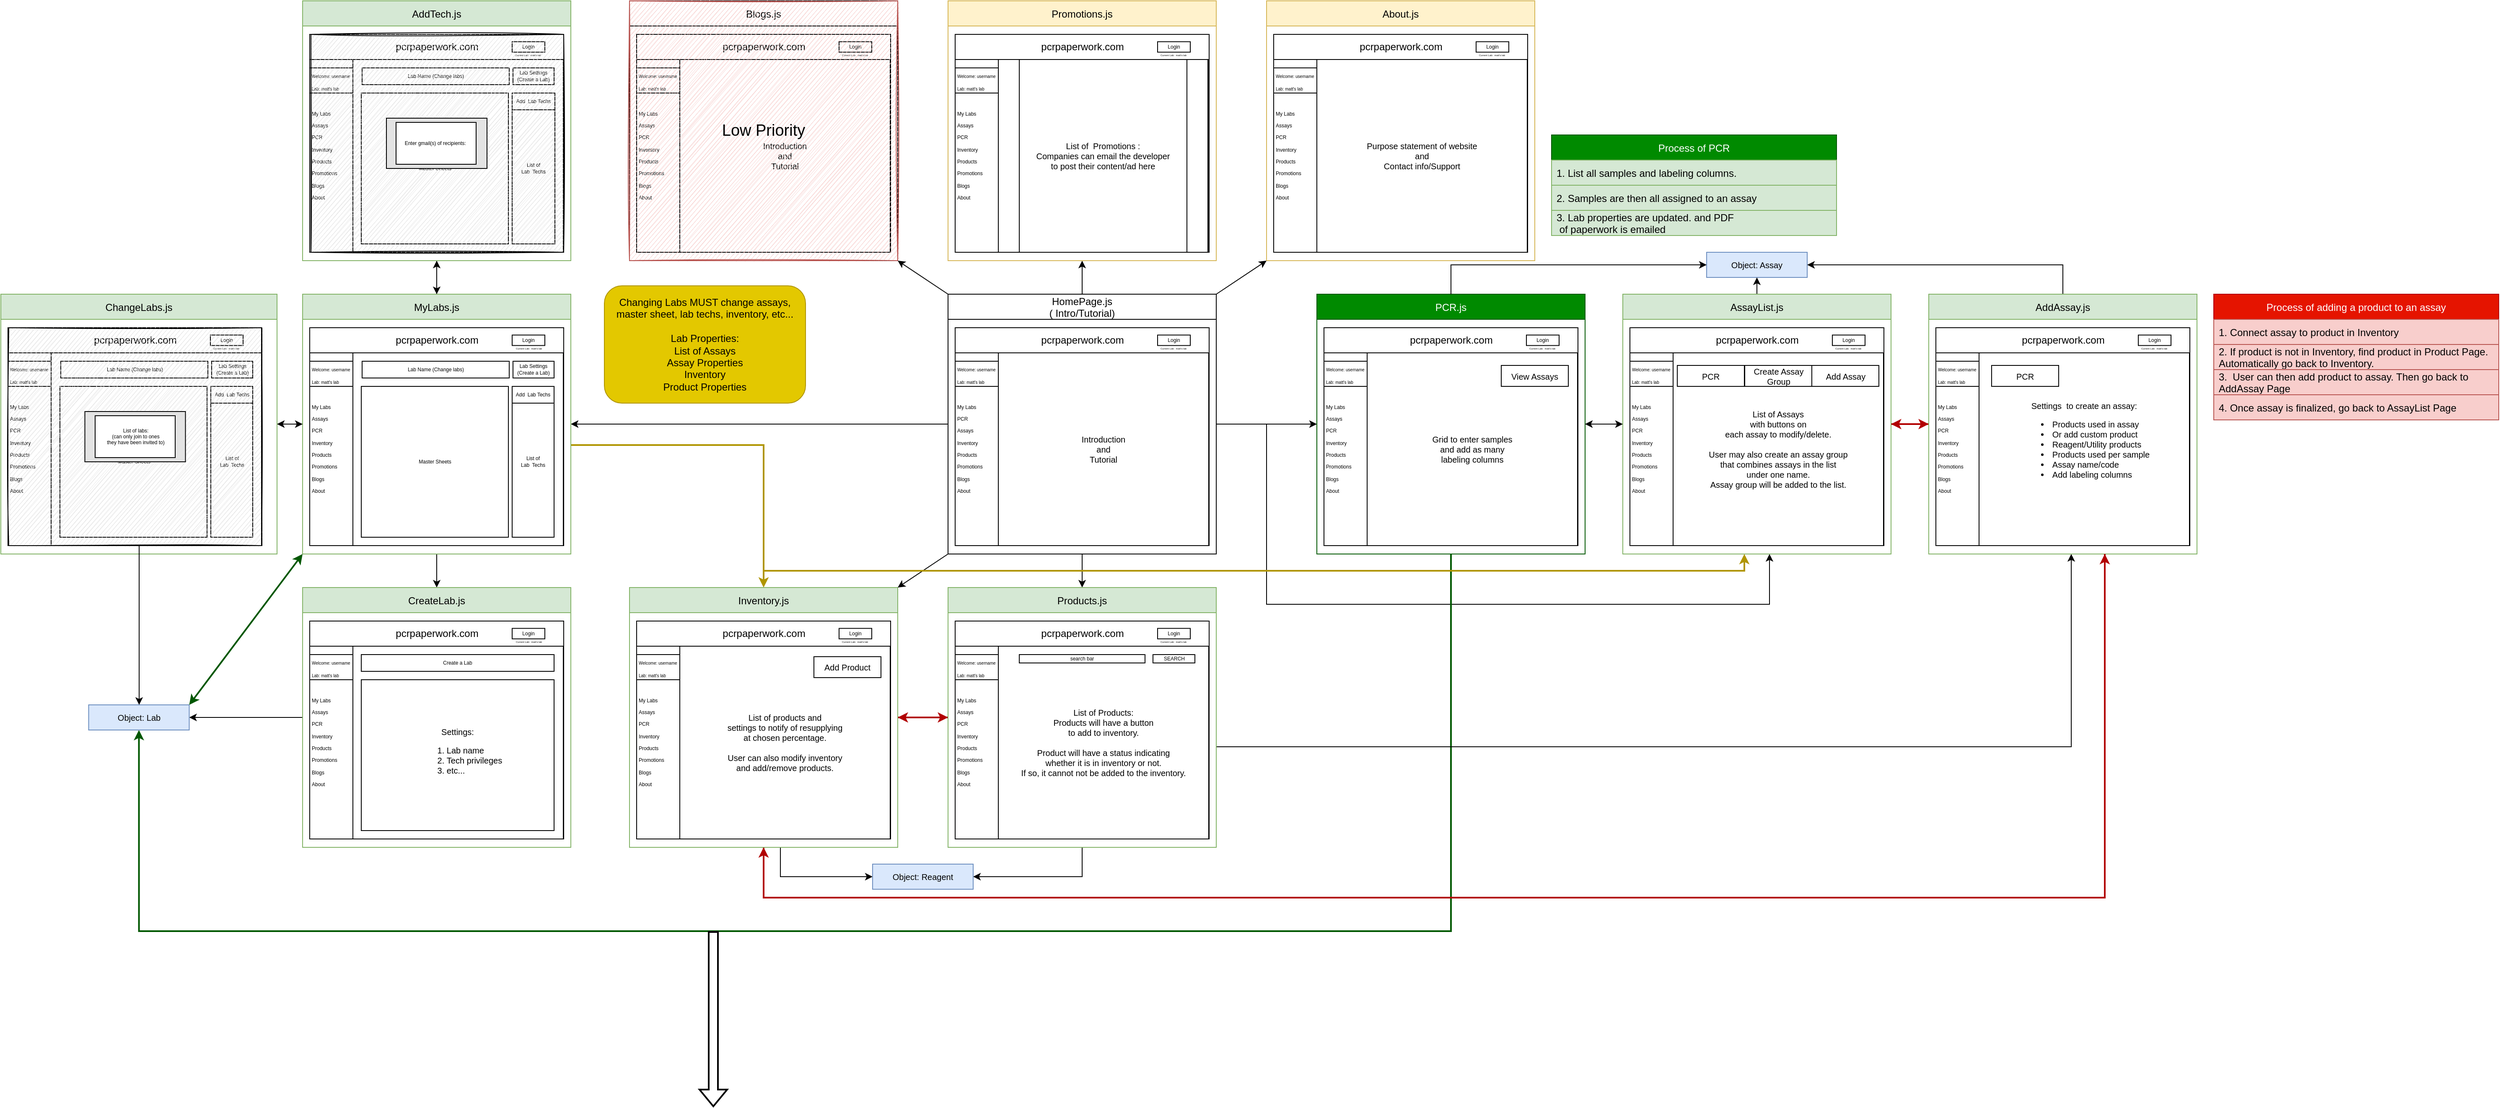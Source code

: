 <mxfile version="20.3.0" type="github">
  <diagram id="LaU50FEgYTBbN2ljfZ3S" name="Page-1">
    <mxGraphModel dx="3731" dy="1140" grid="1" gridSize="10" guides="1" tooltips="1" connect="1" arrows="1" fold="1" page="1" pageScale="1" pageWidth="850" pageHeight="1100" math="0" shadow="0">
      <root>
        <mxCell id="0" />
        <mxCell id="1" parent="0" />
        <mxCell id="JK3jXlClNwFspz71vpZK-48" style="edgeStyle=elbowEdgeStyle;rounded=0;orthogonalLoop=1;jettySize=auto;html=1;entryX=1;entryY=0.5;entryDx=0;entryDy=0;fontSize=6;" parent="1" source="TSWFRNveR_eCSNxllhdP-13" target="JK3jXlClNwFspz71vpZK-1" edge="1">
          <mxGeometry relative="1" as="geometry" />
        </mxCell>
        <mxCell id="cyD56U8mkS8DnS-TQXg8-62" style="edgeStyle=orthogonalEdgeStyle;rounded=0;orthogonalLoop=1;jettySize=auto;html=1;entryX=0;entryY=0.5;entryDx=0;entryDy=0;fontSize=3;" parent="1" source="TSWFRNveR_eCSNxllhdP-13" target="cyD56U8mkS8DnS-TQXg8-53" edge="1">
          <mxGeometry relative="1" as="geometry">
            <Array as="points">
              <mxPoint x="-190" y="515" />
              <mxPoint x="-190" y="515" />
            </Array>
          </mxGeometry>
        </mxCell>
        <mxCell id="cyD56U8mkS8DnS-TQXg8-124" style="edgeStyle=orthogonalEdgeStyle;rounded=0;orthogonalLoop=1;jettySize=auto;html=1;entryX=0.5;entryY=1;entryDx=0;entryDy=0;fontSize=3;" parent="1" source="TSWFRNveR_eCSNxllhdP-13" target="cyD56U8mkS8DnS-TQXg8-63" edge="1">
          <mxGeometry relative="1" as="geometry" />
        </mxCell>
        <mxCell id="cyD56U8mkS8DnS-TQXg8-142" style="edgeStyle=orthogonalEdgeStyle;rounded=0;orthogonalLoop=1;jettySize=auto;html=1;entryX=0.5;entryY=0;entryDx=0;entryDy=0;fontSize=10;" parent="1" source="TSWFRNveR_eCSNxllhdP-13" target="cyD56U8mkS8DnS-TQXg8-109" edge="1">
          <mxGeometry relative="1" as="geometry" />
        </mxCell>
        <mxCell id="cyD56U8mkS8DnS-TQXg8-215" style="edgeStyle=orthogonalEdgeStyle;rounded=0;orthogonalLoop=1;jettySize=auto;html=1;exitX=1;exitY=0.5;exitDx=0;exitDy=0;fontSize=10;jumpSize=6;" parent="1" source="TSWFRNveR_eCSNxllhdP-13" edge="1">
          <mxGeometry relative="1" as="geometry">
            <mxPoint x="440" y="670" as="targetPoint" />
            <Array as="points">
              <mxPoint x="-160" y="515" />
              <mxPoint x="-160" y="730" />
              <mxPoint x="440" y="730" />
            </Array>
          </mxGeometry>
        </mxCell>
        <mxCell id="TSWFRNveR_eCSNxllhdP-13" value="HomePage.js&#xa;( Intro/Tutorial)" style="swimlane;startSize=30;fontStyle=0;" parent="1" vertex="1">
          <mxGeometry x="-540" y="360" width="320" height="310" as="geometry">
            <mxRectangle x="-495" y="10" width="140" height="30" as="alternateBounds" />
          </mxGeometry>
        </mxCell>
        <mxCell id="TSWFRNveR_eCSNxllhdP-18" value="pcrpaperwork.com" style="rounded=0;whiteSpace=wrap;html=1;align=center;" parent="TSWFRNveR_eCSNxllhdP-13" vertex="1">
          <mxGeometry x="8.5" y="40" width="303" height="30" as="geometry" />
        </mxCell>
        <mxCell id="TSWFRNveR_eCSNxllhdP-20" value="" style="rounded=0;whiteSpace=wrap;html=1;" parent="TSWFRNveR_eCSNxllhdP-13" vertex="1">
          <mxGeometry x="8.5" y="70" width="303" height="230" as="geometry" />
        </mxCell>
        <mxCell id="TSWFRNveR_eCSNxllhdP-36" value="Login" style="rounded=0;whiteSpace=wrap;html=1;fontSize=6;" parent="TSWFRNveR_eCSNxllhdP-13" vertex="1">
          <mxGeometry x="250" y="48.75" width="39" height="12.5" as="geometry" />
        </mxCell>
        <mxCell id="TSWFRNveR_eCSNxllhdP-40" value="" style="shape=image;html=1;verticalAlign=top;verticalLabelPosition=bottom;labelBackgroundColor=#ffffff;imageAspect=0;aspect=fixed;image=https://cdn4.iconfinder.com/data/icons/essential-app-2/16/burger-menu-more-panel-128.png;fontSize=6;" parent="TSWFRNveR_eCSNxllhdP-13" vertex="1">
          <mxGeometry x="30" y="46" width="18" height="18" as="geometry" />
        </mxCell>
        <mxCell id="TSWFRNveR_eCSNxllhdP-41" value="My Labs&lt;br&gt;&lt;br&gt;PCR&lt;br&gt;&lt;br&gt;Assays&lt;br&gt;&lt;br&gt;Inventory&lt;br&gt;&lt;br&gt;Products&lt;br&gt;&lt;br&gt;Promotions&lt;br&gt;&lt;br&gt;Blogs&lt;br&gt;&lt;br&gt;About" style="rounded=0;whiteSpace=wrap;html=1;fontSize=6;align=left;" parent="TSWFRNveR_eCSNxllhdP-13" vertex="1">
          <mxGeometry x="8.5" y="70" width="51.5" height="230" as="geometry" />
        </mxCell>
        <mxCell id="TSWFRNveR_eCSNxllhdP-35" value="&lt;font size=&quot;1&quot;&gt;Introduction&lt;br&gt;and&lt;br&gt;Tutorial&lt;br&gt;&lt;/font&gt;" style="rounded=0;whiteSpace=wrap;html=1;fontSize=5;" parent="TSWFRNveR_eCSNxllhdP-13" vertex="1">
          <mxGeometry x="60" y="70" width="251" height="230" as="geometry" />
        </mxCell>
        <mxCell id="JK3jXlClNwFspz71vpZK-9" value="&lt;span style=&quot;font-size: 5px;&quot;&gt;Welcome: username&lt;/span&gt;&lt;br style=&quot;font-size: 5px;&quot;&gt;&lt;span style=&quot;font-size: 5px;&quot;&gt;Lab: matt&#39;s lab&lt;/span&gt;" style="rounded=0;whiteSpace=wrap;html=1;align=left;" parent="TSWFRNveR_eCSNxllhdP-13" vertex="1">
          <mxGeometry x="8.5" y="80" width="51.5" height="30" as="geometry" />
        </mxCell>
        <mxCell id="cyD56U8mkS8DnS-TQXg8-34" value="&lt;font style=&quot;font-size: 3px;&quot;&gt;&lt;font style=&quot;font-size: 3px;&quot;&gt;Current Lab:&lt;/font&gt;&amp;nbsp; matt&#39;s lab&lt;/font&gt;" style="rounded=0;whiteSpace=wrap;html=1;shadow=0;glass=0;sketch=0;fontSize=6;" parent="TSWFRNveR_eCSNxllhdP-13" vertex="1">
          <mxGeometry x="249" y="64" width="40" as="geometry" />
        </mxCell>
        <mxCell id="JK3jXlClNwFspz71vpZK-50" style="edgeStyle=elbowEdgeStyle;rounded=0;orthogonalLoop=1;jettySize=auto;html=1;entryX=0.5;entryY=0;entryDx=0;entryDy=0;fontSize=6;" parent="1" source="JK3jXlClNwFspz71vpZK-1" target="JK3jXlClNwFspz71vpZK-15" edge="1">
          <mxGeometry relative="1" as="geometry" />
        </mxCell>
        <mxCell id="cyD56U8mkS8DnS-TQXg8-13" style="edgeStyle=orthogonalEdgeStyle;rounded=0;orthogonalLoop=1;jettySize=auto;html=1;entryX=0.5;entryY=1;entryDx=0;entryDy=0;" parent="1" source="JK3jXlClNwFspz71vpZK-1" target="cyD56U8mkS8DnS-TQXg8-1" edge="1">
          <mxGeometry relative="1" as="geometry" />
        </mxCell>
        <mxCell id="cyD56U8mkS8DnS-TQXg8-135" style="edgeStyle=orthogonalEdgeStyle;rounded=0;orthogonalLoop=1;jettySize=auto;html=1;entryX=1;entryY=0.5;entryDx=0;entryDy=0;fontSize=3;" parent="1" source="JK3jXlClNwFspz71vpZK-1" target="JK3jXlClNwFspz71vpZK-27" edge="1">
          <mxGeometry relative="1" as="geometry" />
        </mxCell>
        <mxCell id="cyD56U8mkS8DnS-TQXg8-231" style="edgeStyle=orthogonalEdgeStyle;rounded=0;orthogonalLoop=1;jettySize=auto;html=1;fontSize=10;entryX=0.5;entryY=0;entryDx=0;entryDy=0;fillColor=#e3c800;strokeColor=#B09500;strokeWidth=2;" parent="1" source="JK3jXlClNwFspz71vpZK-1" target="cyD56U8mkS8DnS-TQXg8-100" edge="1">
          <mxGeometry relative="1" as="geometry">
            <mxPoint x="-800" y="630" as="targetPoint" />
            <Array as="points">
              <mxPoint x="-760" y="540" />
            </Array>
          </mxGeometry>
        </mxCell>
        <mxCell id="JK3jXlClNwFspz71vpZK-1" value="MyLabs.js" style="swimlane;startSize=30;fontStyle=0;fillColor=#d5e8d4;strokeColor=#82b366;" parent="1" vertex="1">
          <mxGeometry x="-1310" y="360" width="320" height="310" as="geometry">
            <mxRectangle x="-495" y="80" width="140" height="30" as="alternateBounds" />
          </mxGeometry>
        </mxCell>
        <mxCell id="JK3jXlClNwFspz71vpZK-2" value="pcrpaperwork.com" style="rounded=0;whiteSpace=wrap;html=1;align=center;" parent="JK3jXlClNwFspz71vpZK-1" vertex="1">
          <mxGeometry x="8.5" y="40" width="303" height="30" as="geometry" />
        </mxCell>
        <mxCell id="JK3jXlClNwFspz71vpZK-3" value="" style="rounded=0;whiteSpace=wrap;html=1;" parent="JK3jXlClNwFspz71vpZK-1" vertex="1">
          <mxGeometry x="8.5" y="70" width="303" height="230" as="geometry" />
        </mxCell>
        <mxCell id="JK3jXlClNwFspz71vpZK-4" value="Login" style="rounded=0;whiteSpace=wrap;html=1;fontSize=6;" parent="JK3jXlClNwFspz71vpZK-1" vertex="1">
          <mxGeometry x="250" y="48.75" width="39" height="12.5" as="geometry" />
        </mxCell>
        <mxCell id="JK3jXlClNwFspz71vpZK-5" value="" style="shape=image;html=1;verticalAlign=top;verticalLabelPosition=bottom;labelBackgroundColor=#ffffff;imageAspect=0;aspect=fixed;image=https://cdn4.iconfinder.com/data/icons/essential-app-2/16/burger-menu-more-panel-128.png;fontSize=6;" parent="JK3jXlClNwFspz71vpZK-1" vertex="1">
          <mxGeometry x="30" y="46" width="18" height="18" as="geometry" />
        </mxCell>
        <mxCell id="JK3jXlClNwFspz71vpZK-6" value="My Labs&lt;br&gt;&lt;br&gt;Assays&lt;br&gt;&lt;br&gt;PCR&lt;br&gt;&lt;br&gt;Inventory&lt;br&gt;&lt;br&gt;Products&lt;br&gt;&lt;br&gt;Promotions&lt;br&gt;&lt;br&gt;Blogs&lt;br&gt;&lt;br&gt;About" style="rounded=0;whiteSpace=wrap;html=1;fontSize=6;align=left;" parent="JK3jXlClNwFspz71vpZK-1" vertex="1">
          <mxGeometry x="8.5" y="70" width="51.5" height="230" as="geometry" />
        </mxCell>
        <mxCell id="JK3jXlClNwFspz71vpZK-7" value="" style="rounded=0;whiteSpace=wrap;html=1;fontSize=5;" parent="JK3jXlClNwFspz71vpZK-1" vertex="1">
          <mxGeometry x="60" y="70" width="251" height="230" as="geometry" />
        </mxCell>
        <mxCell id="JK3jXlClNwFspz71vpZK-8" value="&lt;font style=&quot;font-size: 5px;&quot;&gt;Welcome: username&lt;br&gt;Lab: matt&#39;s lab&lt;/font&gt;" style="rounded=0;whiteSpace=wrap;html=1;align=left;" parent="JK3jXlClNwFspz71vpZK-1" vertex="1">
          <mxGeometry x="8.5" y="80" width="51.5" height="30" as="geometry" />
        </mxCell>
        <mxCell id="JK3jXlClNwFspz71vpZK-10" value="Lab Name (Change labs)" style="rounded=0;whiteSpace=wrap;html=1;fontSize=6;" parent="JK3jXlClNwFspz71vpZK-1" vertex="1">
          <mxGeometry x="71" y="80" width="175.5" height="20" as="geometry" />
        </mxCell>
        <mxCell id="JK3jXlClNwFspz71vpZK-11" value="Master Sheets&lt;br&gt;" style="rounded=0;whiteSpace=wrap;html=1;fontSize=6;" parent="JK3jXlClNwFspz71vpZK-1" vertex="1">
          <mxGeometry x="70" y="110" width="175.5" height="180" as="geometry" />
        </mxCell>
        <mxCell id="JK3jXlClNwFspz71vpZK-12" value="List of &lt;br&gt;Lab&amp;nbsp; Techs" style="rounded=0;whiteSpace=wrap;html=1;fontSize=6;" parent="JK3jXlClNwFspz71vpZK-1" vertex="1">
          <mxGeometry x="250" y="110" width="50" height="180" as="geometry" />
        </mxCell>
        <mxCell id="JK3jXlClNwFspz71vpZK-13" value="Lab Settings&lt;br&gt;(Create a Lab)" style="rounded=0;whiteSpace=wrap;html=1;fontSize=6;" parent="JK3jXlClNwFspz71vpZK-1" vertex="1">
          <mxGeometry x="251" y="80" width="49" height="20" as="geometry" />
        </mxCell>
        <mxCell id="cyD56U8mkS8DnS-TQXg8-14" value="&lt;font style=&quot;font-size: 6px;&quot;&gt;Add&amp;nbsp; Lab Techs&lt;/font&gt;" style="rounded=0;whiteSpace=wrap;html=1;fontSize=5;" parent="JK3jXlClNwFspz71vpZK-1" vertex="1">
          <mxGeometry x="250" y="110" width="50" height="20" as="geometry" />
        </mxCell>
        <mxCell id="cyD56U8mkS8DnS-TQXg8-36" value="&lt;font style=&quot;font-size: 3px;&quot;&gt;&lt;font style=&quot;font-size: 3px;&quot;&gt;Current Lab:&lt;/font&gt;&amp;nbsp; matt&#39;s lab&lt;/font&gt;" style="rounded=0;whiteSpace=wrap;html=1;shadow=0;glass=0;sketch=0;fontSize=6;" parent="JK3jXlClNwFspz71vpZK-1" vertex="1">
          <mxGeometry x="249.5" y="64" width="40" as="geometry" />
        </mxCell>
        <mxCell id="cyD56U8mkS8DnS-TQXg8-163" style="edgeStyle=elbowEdgeStyle;rounded=0;orthogonalLoop=1;jettySize=auto;html=1;entryX=1;entryY=0.5;entryDx=0;entryDy=0;fontSize=10;" parent="1" source="JK3jXlClNwFspz71vpZK-15" target="cyD56U8mkS8DnS-TQXg8-161" edge="1">
          <mxGeometry relative="1" as="geometry" />
        </mxCell>
        <mxCell id="JK3jXlClNwFspz71vpZK-15" value="CreateLab.js" style="swimlane;startSize=30;fontStyle=0;fillColor=#d5e8d4;strokeColor=#82b366;" parent="1" vertex="1">
          <mxGeometry x="-1310" y="710" width="320" height="310" as="geometry">
            <mxRectangle x="-495" y="80" width="140" height="30" as="alternateBounds" />
          </mxGeometry>
        </mxCell>
        <mxCell id="JK3jXlClNwFspz71vpZK-16" value="pcrpaperwork.com" style="rounded=0;whiteSpace=wrap;html=1;align=center;" parent="JK3jXlClNwFspz71vpZK-15" vertex="1">
          <mxGeometry x="8.5" y="40" width="303" height="30" as="geometry" />
        </mxCell>
        <mxCell id="JK3jXlClNwFspz71vpZK-17" value="" style="rounded=0;whiteSpace=wrap;html=1;" parent="JK3jXlClNwFspz71vpZK-15" vertex="1">
          <mxGeometry x="8.5" y="70" width="303" height="230" as="geometry" />
        </mxCell>
        <mxCell id="JK3jXlClNwFspz71vpZK-18" value="Login" style="rounded=0;whiteSpace=wrap;html=1;fontSize=6;" parent="JK3jXlClNwFspz71vpZK-15" vertex="1">
          <mxGeometry x="250" y="48.75" width="39" height="12.5" as="geometry" />
        </mxCell>
        <mxCell id="JK3jXlClNwFspz71vpZK-19" value="" style="shape=image;html=1;verticalAlign=top;verticalLabelPosition=bottom;labelBackgroundColor=#ffffff;imageAspect=0;aspect=fixed;image=https://cdn4.iconfinder.com/data/icons/essential-app-2/16/burger-menu-more-panel-128.png;fontSize=6;" parent="JK3jXlClNwFspz71vpZK-15" vertex="1">
          <mxGeometry x="30" y="46" width="18" height="18" as="geometry" />
        </mxCell>
        <mxCell id="JK3jXlClNwFspz71vpZK-20" value="My Labs&lt;br&gt;&lt;br&gt;Assays&lt;br&gt;&lt;br&gt;PCR&lt;br&gt;&lt;br&gt;Inventory&lt;br&gt;&lt;br&gt;Products&lt;br&gt;&lt;br&gt;Promotions&lt;br&gt;&lt;br&gt;Blogs&lt;br&gt;&lt;br&gt;About" style="rounded=0;whiteSpace=wrap;html=1;fontSize=6;align=left;" parent="JK3jXlClNwFspz71vpZK-15" vertex="1">
          <mxGeometry x="8.5" y="70" width="51.5" height="230" as="geometry" />
        </mxCell>
        <mxCell id="JK3jXlClNwFspz71vpZK-21" value="" style="rounded=0;whiteSpace=wrap;html=1;fontSize=5;" parent="JK3jXlClNwFspz71vpZK-15" vertex="1">
          <mxGeometry x="60" y="70" width="251" height="230" as="geometry" />
        </mxCell>
        <mxCell id="JK3jXlClNwFspz71vpZK-22" value="&lt;span style=&quot;font-size: 5px;&quot;&gt;Welcome: username&lt;/span&gt;&lt;br style=&quot;font-size: 5px;&quot;&gt;&lt;span style=&quot;font-size: 5px;&quot;&gt;Lab: matt&#39;s lab&lt;/span&gt;" style="rounded=0;whiteSpace=wrap;html=1;align=left;" parent="JK3jXlClNwFspz71vpZK-15" vertex="1">
          <mxGeometry x="8.5" y="80" width="51.5" height="30" as="geometry" />
        </mxCell>
        <mxCell id="JK3jXlClNwFspz71vpZK-23" value="Create a Lab" style="rounded=0;whiteSpace=wrap;html=1;fontSize=6;" parent="JK3jXlClNwFspz71vpZK-15" vertex="1">
          <mxGeometry x="70" y="80" width="230" height="20" as="geometry" />
        </mxCell>
        <mxCell id="JK3jXlClNwFspz71vpZK-24" value="&lt;font style=&quot;font-size: 10px;&quot;&gt;Settings:&lt;br&gt;&lt;/font&gt;&lt;ol style=&quot;font-size: 10px;&quot;&gt;&lt;li style=&quot;text-align: left;&quot;&gt;&lt;font style=&quot;font-size: 10px;&quot;&gt;Lab name&lt;/font&gt;&lt;/li&gt;&lt;li style=&quot;text-align: left;&quot;&gt;&lt;font style=&quot;font-size: 10px;&quot;&gt;Tech privileges&lt;/font&gt;&lt;/li&gt;&lt;li style=&quot;text-align: left;&quot;&gt;&lt;font style=&quot;font-size: 10px;&quot;&gt;etc...&lt;/font&gt;&lt;/li&gt;&lt;/ol&gt;" style="rounded=0;whiteSpace=wrap;html=1;fontSize=6;align=center;" parent="JK3jXlClNwFspz71vpZK-15" vertex="1">
          <mxGeometry x="70" y="110" width="230" height="180" as="geometry" />
        </mxCell>
        <mxCell id="cyD56U8mkS8DnS-TQXg8-32" value="&lt;font style=&quot;font-size: 3px;&quot;&gt;&lt;font style=&quot;font-size: 3px;&quot;&gt;Current Lab:&lt;/font&gt;&amp;nbsp; matt&#39;s lab&lt;/font&gt;" style="rounded=0;whiteSpace=wrap;html=1;shadow=0;glass=0;sketch=0;fontSize=6;" parent="JK3jXlClNwFspz71vpZK-15" vertex="1">
          <mxGeometry x="250" y="64" width="40" as="geometry" />
        </mxCell>
        <mxCell id="2jOCDJVjYcCqVUAFOC5I-30" style="edgeStyle=orthogonalEdgeStyle;rounded=0;jumpSize=6;orthogonalLoop=1;jettySize=auto;html=1;entryX=0;entryY=0.5;entryDx=0;entryDy=0;strokeWidth=1;" edge="1" parent="1" source="JK3jXlClNwFspz71vpZK-27" target="JK3jXlClNwFspz71vpZK-1">
          <mxGeometry relative="1" as="geometry" />
        </mxCell>
        <mxCell id="JK3jXlClNwFspz71vpZK-27" value="ChangeLabs.js" style="swimlane;startSize=30;fontStyle=0;fillColor=#d5e8d4;strokeColor=#82b366;" parent="1" vertex="1">
          <mxGeometry x="-1670" y="360" width="329.5" height="310" as="geometry">
            <mxRectangle x="-495" y="80" width="140" height="30" as="alternateBounds" />
          </mxGeometry>
        </mxCell>
        <mxCell id="JK3jXlClNwFspz71vpZK-28" value="pcrpaperwork.com" style="rounded=0;whiteSpace=wrap;html=1;align=center;" parent="JK3jXlClNwFspz71vpZK-27" vertex="1">
          <mxGeometry x="8.5" y="40" width="303" height="30" as="geometry" />
        </mxCell>
        <mxCell id="JK3jXlClNwFspz71vpZK-29" value="" style="rounded=0;whiteSpace=wrap;html=1;" parent="JK3jXlClNwFspz71vpZK-27" vertex="1">
          <mxGeometry x="8.5" y="70" width="303" height="230" as="geometry" />
        </mxCell>
        <mxCell id="JK3jXlClNwFspz71vpZK-30" value="Login" style="rounded=0;whiteSpace=wrap;html=1;fontSize=6;" parent="JK3jXlClNwFspz71vpZK-27" vertex="1">
          <mxGeometry x="250" y="48.75" width="39" height="12.5" as="geometry" />
        </mxCell>
        <mxCell id="JK3jXlClNwFspz71vpZK-31" value="" style="shape=image;html=1;verticalAlign=top;verticalLabelPosition=bottom;labelBackgroundColor=#ffffff;imageAspect=0;aspect=fixed;image=https://cdn4.iconfinder.com/data/icons/essential-app-2/16/burger-menu-more-panel-128.png;fontSize=6;" parent="JK3jXlClNwFspz71vpZK-27" vertex="1">
          <mxGeometry x="30" y="46" width="18" height="18" as="geometry" />
        </mxCell>
        <mxCell id="JK3jXlClNwFspz71vpZK-32" value="My Labs&lt;br&gt;&lt;br&gt;Assays&lt;br&gt;&lt;br&gt;PCR&lt;br&gt;&lt;br&gt;Inventory&lt;br&gt;&lt;br&gt;Products&lt;br&gt;&lt;br&gt;Promotions&lt;br&gt;&lt;br&gt;Blogs&lt;br&gt;&lt;br&gt;About" style="rounded=0;whiteSpace=wrap;html=1;fontSize=6;align=left;" parent="JK3jXlClNwFspz71vpZK-27" vertex="1">
          <mxGeometry x="8.5" y="70" width="51.5" height="230" as="geometry" />
        </mxCell>
        <mxCell id="JK3jXlClNwFspz71vpZK-33" value="" style="rounded=0;whiteSpace=wrap;html=1;fontSize=5;" parent="JK3jXlClNwFspz71vpZK-27" vertex="1">
          <mxGeometry x="60" y="70" width="251" height="230" as="geometry" />
        </mxCell>
        <mxCell id="JK3jXlClNwFspz71vpZK-34" value="&lt;span style=&quot;font-size: 5px;&quot;&gt;Welcome: username&lt;/span&gt;&lt;br style=&quot;font-size: 5px;&quot;&gt;&lt;span style=&quot;font-size: 5px;&quot;&gt;Lab: matt&#39;s lab&lt;/span&gt;" style="rounded=0;whiteSpace=wrap;html=1;align=left;" parent="JK3jXlClNwFspz71vpZK-27" vertex="1">
          <mxGeometry x="8.5" y="80" width="51.5" height="30" as="geometry" />
        </mxCell>
        <mxCell id="cyD56U8mkS8DnS-TQXg8-35" value="&lt;font style=&quot;font-size: 3px;&quot;&gt;&lt;font style=&quot;font-size: 3px;&quot;&gt;Current Lab:&lt;/font&gt;&amp;nbsp; matt&#39;s lab&lt;/font&gt;" style="rounded=0;whiteSpace=wrap;html=1;shadow=0;glass=0;sketch=0;fontSize=6;" parent="JK3jXlClNwFspz71vpZK-27" vertex="1">
          <mxGeometry x="249" y="64" width="40" as="geometry" />
        </mxCell>
        <mxCell id="cyD56U8mkS8DnS-TQXg8-48" value="Lab Name (Change labs)" style="rounded=0;whiteSpace=wrap;html=1;fontSize=6;" parent="JK3jXlClNwFspz71vpZK-27" vertex="1">
          <mxGeometry x="71.5" y="80" width="175.5" height="20" as="geometry" />
        </mxCell>
        <mxCell id="cyD56U8mkS8DnS-TQXg8-49" value="Master Sheets&lt;br&gt;" style="rounded=0;whiteSpace=wrap;html=1;fontSize=6;" parent="JK3jXlClNwFspz71vpZK-27" vertex="1">
          <mxGeometry x="70.5" y="110" width="175.5" height="180" as="geometry" />
        </mxCell>
        <mxCell id="cyD56U8mkS8DnS-TQXg8-50" value="List of &lt;br&gt;Lab&amp;nbsp; Techs" style="rounded=0;whiteSpace=wrap;html=1;fontSize=6;" parent="JK3jXlClNwFspz71vpZK-27" vertex="1">
          <mxGeometry x="250.5" y="110" width="50" height="180" as="geometry" />
        </mxCell>
        <mxCell id="cyD56U8mkS8DnS-TQXg8-51" value="Lab Settings&lt;br&gt;(Create a Lab)" style="rounded=0;whiteSpace=wrap;html=1;fontSize=6;" parent="JK3jXlClNwFspz71vpZK-27" vertex="1">
          <mxGeometry x="251.5" y="80" width="49" height="20" as="geometry" />
        </mxCell>
        <mxCell id="cyD56U8mkS8DnS-TQXg8-52" value="&lt;font style=&quot;font-size: 6px;&quot;&gt;Add&amp;nbsp; Lab Techs&lt;/font&gt;" style="rounded=0;whiteSpace=wrap;html=1;fontSize=5;" parent="JK3jXlClNwFspz71vpZK-27" vertex="1">
          <mxGeometry x="250.5" y="110" width="50" height="20" as="geometry" />
        </mxCell>
        <mxCell id="cyD56U8mkS8DnS-TQXg8-38" value="" style="rounded=0;whiteSpace=wrap;html=1;fontSize=6;fillColor=#E3E3E3;glass=0;sketch=1;shadow=0;" parent="JK3jXlClNwFspz71vpZK-27" vertex="1">
          <mxGeometry x="9.5" y="40" width="301.5" height="260" as="geometry" />
        </mxCell>
        <mxCell id="cyD56U8mkS8DnS-TQXg8-39" value="" style="rounded=0;whiteSpace=wrap;html=1;shadow=0;glass=0;sketch=0;fontSize=6;fillColor=#E3E3E3;" parent="JK3jXlClNwFspz71vpZK-27" vertex="1">
          <mxGeometry x="100.25" y="140" width="120" height="60" as="geometry" />
        </mxCell>
        <mxCell id="cyD56U8mkS8DnS-TQXg8-40" value="List of labs:&lt;br&gt;(can only join to ones&lt;br&gt;they have been invited to)" style="rounded=0;whiteSpace=wrap;html=1;shadow=0;glass=0;sketch=0;fontSize=6;" parent="JK3jXlClNwFspz71vpZK-27" vertex="1">
          <mxGeometry x="112.5" y="145" width="95.5" height="50" as="geometry" />
        </mxCell>
        <mxCell id="2jOCDJVjYcCqVUAFOC5I-29" style="edgeStyle=orthogonalEdgeStyle;rounded=0;jumpSize=6;orthogonalLoop=1;jettySize=auto;html=1;strokeWidth=1;" edge="1" parent="1" source="cyD56U8mkS8DnS-TQXg8-1">
          <mxGeometry relative="1" as="geometry">
            <mxPoint x="-1150" y="360" as="targetPoint" />
          </mxGeometry>
        </mxCell>
        <mxCell id="cyD56U8mkS8DnS-TQXg8-1" value="AddTech.js" style="swimlane;startSize=30;fontStyle=0;fillColor=#d5e8d4;strokeColor=#82b366;" parent="1" vertex="1">
          <mxGeometry x="-1310" y="10" width="320" height="310" as="geometry">
            <mxRectangle x="-495" y="80" width="140" height="30" as="alternateBounds" />
          </mxGeometry>
        </mxCell>
        <mxCell id="cyD56U8mkS8DnS-TQXg8-2" value="pcrpaperwork.com" style="rounded=0;whiteSpace=wrap;html=1;align=center;" parent="cyD56U8mkS8DnS-TQXg8-1" vertex="1">
          <mxGeometry x="8.5" y="40" width="303" height="30" as="geometry" />
        </mxCell>
        <mxCell id="cyD56U8mkS8DnS-TQXg8-3" value="" style="rounded=0;whiteSpace=wrap;html=1;" parent="cyD56U8mkS8DnS-TQXg8-1" vertex="1">
          <mxGeometry x="8.5" y="70" width="303" height="230" as="geometry" />
        </mxCell>
        <mxCell id="cyD56U8mkS8DnS-TQXg8-4" value="Login" style="rounded=0;whiteSpace=wrap;html=1;fontSize=6;" parent="cyD56U8mkS8DnS-TQXg8-1" vertex="1">
          <mxGeometry x="250" y="48.75" width="39" height="12.5" as="geometry" />
        </mxCell>
        <mxCell id="cyD56U8mkS8DnS-TQXg8-5" value="" style="shape=image;html=1;verticalAlign=top;verticalLabelPosition=bottom;labelBackgroundColor=#ffffff;imageAspect=0;aspect=fixed;image=https://cdn4.iconfinder.com/data/icons/essential-app-2/16/burger-menu-more-panel-128.png;fontSize=6;" parent="cyD56U8mkS8DnS-TQXg8-1" vertex="1">
          <mxGeometry x="30" y="46" width="18" height="18" as="geometry" />
        </mxCell>
        <mxCell id="cyD56U8mkS8DnS-TQXg8-6" value="My Labs&lt;br&gt;&lt;br&gt;Assays&lt;br&gt;&lt;br&gt;PCR&lt;br&gt;&lt;br&gt;Inventory&lt;br&gt;&lt;br&gt;Products&lt;br&gt;&lt;br&gt;Promotions&lt;br&gt;&lt;br&gt;Blogs&lt;br&gt;&lt;br&gt;About" style="rounded=0;whiteSpace=wrap;html=1;fontSize=6;align=left;" parent="cyD56U8mkS8DnS-TQXg8-1" vertex="1">
          <mxGeometry x="8.5" y="70" width="51.5" height="230" as="geometry" />
        </mxCell>
        <mxCell id="cyD56U8mkS8DnS-TQXg8-7" value="" style="rounded=0;whiteSpace=wrap;html=1;fontSize=5;" parent="cyD56U8mkS8DnS-TQXg8-1" vertex="1">
          <mxGeometry x="60" y="70" width="251" height="230" as="geometry" />
        </mxCell>
        <mxCell id="cyD56U8mkS8DnS-TQXg8-8" value="&lt;span style=&quot;font-size: 5px;&quot;&gt;Welcome: username&lt;/span&gt;&lt;br style=&quot;font-size: 5px;&quot;&gt;&lt;span style=&quot;font-size: 5px;&quot;&gt;Lab: matt&#39;s lab&lt;/span&gt;" style="rounded=0;whiteSpace=wrap;html=1;align=left;" parent="cyD56U8mkS8DnS-TQXg8-1" vertex="1">
          <mxGeometry x="8.5" y="80" width="51.5" height="30" as="geometry" />
        </mxCell>
        <mxCell id="cyD56U8mkS8DnS-TQXg8-9" value="Lab Name (Change labs)" style="rounded=0;whiteSpace=wrap;html=1;fontSize=6;" parent="cyD56U8mkS8DnS-TQXg8-1" vertex="1">
          <mxGeometry x="71" y="80" width="175.5" height="20" as="geometry" />
        </mxCell>
        <mxCell id="cyD56U8mkS8DnS-TQXg8-10" value="Master Sheets&lt;br&gt;" style="rounded=0;whiteSpace=wrap;html=1;fontSize=6;" parent="cyD56U8mkS8DnS-TQXg8-1" vertex="1">
          <mxGeometry x="70" y="110" width="175.5" height="180" as="geometry" />
        </mxCell>
        <mxCell id="cyD56U8mkS8DnS-TQXg8-11" value="List of &lt;br&gt;Lab&amp;nbsp; Techs" style="rounded=0;whiteSpace=wrap;html=1;fontSize=6;" parent="cyD56U8mkS8DnS-TQXg8-1" vertex="1">
          <mxGeometry x="250" y="110" width="51" height="180" as="geometry" />
        </mxCell>
        <mxCell id="cyD56U8mkS8DnS-TQXg8-12" value="Lab Settings&lt;br&gt;(Create a Lab)" style="rounded=0;whiteSpace=wrap;html=1;fontSize=6;" parent="cyD56U8mkS8DnS-TQXg8-1" vertex="1">
          <mxGeometry x="251" y="80" width="49" height="20" as="geometry" />
        </mxCell>
        <mxCell id="cyD56U8mkS8DnS-TQXg8-28" value="&lt;font style=&quot;font-size: 6px;&quot;&gt;Add&amp;nbsp; Lab Techs&lt;/font&gt;" style="rounded=0;whiteSpace=wrap;html=1;fontSize=5;" parent="cyD56U8mkS8DnS-TQXg8-1" vertex="1">
          <mxGeometry x="250" y="110" width="51" height="20" as="geometry" />
        </mxCell>
        <mxCell id="cyD56U8mkS8DnS-TQXg8-37" value="&lt;font style=&quot;font-size: 3px;&quot;&gt;&lt;font style=&quot;font-size: 3px;&quot;&gt;Current Lab:&lt;/font&gt;&amp;nbsp; matt&#39;s lab&lt;/font&gt;" style="rounded=0;whiteSpace=wrap;html=1;shadow=0;glass=0;sketch=0;fontSize=6;" parent="cyD56U8mkS8DnS-TQXg8-1" vertex="1">
          <mxGeometry x="249" y="64" width="40" as="geometry" />
        </mxCell>
        <mxCell id="cyD56U8mkS8DnS-TQXg8-29" value="" style="rounded=0;whiteSpace=wrap;html=1;fontSize=6;fillColor=#E3E3E3;glass=0;sketch=1;shadow=0;" parent="cyD56U8mkS8DnS-TQXg8-1" vertex="1">
          <mxGeometry x="10" y="40" width="301.5" height="260" as="geometry" />
        </mxCell>
        <mxCell id="cyD56U8mkS8DnS-TQXg8-30" value="" style="rounded=0;whiteSpace=wrap;html=1;shadow=0;glass=0;sketch=0;fontSize=6;fillColor=#E3E3E3;" parent="cyD56U8mkS8DnS-TQXg8-1" vertex="1">
          <mxGeometry x="100" y="140" width="120" height="60" as="geometry" />
        </mxCell>
        <mxCell id="cyD56U8mkS8DnS-TQXg8-31" value="Enter gmail(s) of recipients:&amp;nbsp;&amp;nbsp;" style="rounded=0;whiteSpace=wrap;html=1;shadow=0;glass=0;sketch=0;fontSize=6;" parent="cyD56U8mkS8DnS-TQXg8-1" vertex="1">
          <mxGeometry x="111.5" y="145" width="95.5" height="50" as="geometry" />
        </mxCell>
        <mxCell id="cyD56U8mkS8DnS-TQXg8-172" style="edgeStyle=elbowEdgeStyle;rounded=0;orthogonalLoop=1;jettySize=auto;html=1;entryX=0;entryY=0.5;entryDx=0;entryDy=0;fontSize=10;" parent="1" source="cyD56U8mkS8DnS-TQXg8-53" edge="1">
          <mxGeometry relative="1" as="geometry">
            <mxPoint x="265" y="515" as="targetPoint" />
          </mxGeometry>
        </mxCell>
        <mxCell id="cyD56U8mkS8DnS-TQXg8-230" style="edgeStyle=orthogonalEdgeStyle;rounded=0;orthogonalLoop=1;jettySize=auto;html=1;fontSize=10;fillColor=#008a00;strokeColor=#005700;strokeWidth=2;jumpSize=6;entryX=0.5;entryY=1;entryDx=0;entryDy=0;" parent="1" source="cyD56U8mkS8DnS-TQXg8-53" edge="1" target="cyD56U8mkS8DnS-TQXg8-161">
          <mxGeometry relative="1" as="geometry">
            <mxPoint x="-1510" y="1100" as="targetPoint" />
            <Array as="points">
              <mxPoint x="60" y="1120" />
              <mxPoint x="-1505" y="1120" />
            </Array>
          </mxGeometry>
        </mxCell>
        <mxCell id="cyD56U8mkS8DnS-TQXg8-53" value="PCR.js" style="swimlane;startSize=30;fontStyle=0;fillColor=#008a00;strokeColor=#005700;fontColor=#ffffff;" parent="1" vertex="1">
          <mxGeometry x="-100" y="360" width="320" height="310" as="geometry">
            <mxRectangle x="230" y="360" width="140" height="30" as="alternateBounds" />
          </mxGeometry>
        </mxCell>
        <mxCell id="cyD56U8mkS8DnS-TQXg8-54" value="pcrpaperwork.com" style="rounded=0;whiteSpace=wrap;html=1;align=center;" parent="cyD56U8mkS8DnS-TQXg8-53" vertex="1">
          <mxGeometry x="8.5" y="40" width="303" height="30" as="geometry" />
        </mxCell>
        <mxCell id="cyD56U8mkS8DnS-TQXg8-55" value="" style="rounded=0;whiteSpace=wrap;html=1;" parent="cyD56U8mkS8DnS-TQXg8-53" vertex="1">
          <mxGeometry x="8.5" y="70" width="303" height="230" as="geometry" />
        </mxCell>
        <mxCell id="cyD56U8mkS8DnS-TQXg8-56" value="Login" style="rounded=0;whiteSpace=wrap;html=1;fontSize=6;" parent="cyD56U8mkS8DnS-TQXg8-53" vertex="1">
          <mxGeometry x="250" y="48.75" width="39" height="12.5" as="geometry" />
        </mxCell>
        <mxCell id="cyD56U8mkS8DnS-TQXg8-57" value="" style="shape=image;html=1;verticalAlign=top;verticalLabelPosition=bottom;labelBackgroundColor=#ffffff;imageAspect=0;aspect=fixed;image=https://cdn4.iconfinder.com/data/icons/essential-app-2/16/burger-menu-more-panel-128.png;fontSize=6;" parent="cyD56U8mkS8DnS-TQXg8-53" vertex="1">
          <mxGeometry x="30" y="46" width="18" height="18" as="geometry" />
        </mxCell>
        <mxCell id="cyD56U8mkS8DnS-TQXg8-58" value="My Labs&lt;br&gt;&lt;br&gt;Assays&lt;br&gt;&lt;br&gt;PCR&lt;br&gt;&lt;br&gt;Inventory&lt;br&gt;&lt;br&gt;Products&lt;br&gt;&lt;br&gt;Promotions&lt;br&gt;&lt;br&gt;Blogs&lt;br&gt;&lt;br&gt;About" style="rounded=0;whiteSpace=wrap;html=1;fontSize=6;align=left;" parent="cyD56U8mkS8DnS-TQXg8-53" vertex="1">
          <mxGeometry x="8.5" y="70" width="51.5" height="230" as="geometry" />
        </mxCell>
        <mxCell id="cyD56U8mkS8DnS-TQXg8-59" value="&lt;font size=&quot;1&quot;&gt;Grid to enter samples&lt;br&gt;and add as many&lt;br&gt;labeling columns&lt;br&gt;&lt;/font&gt;" style="rounded=0;whiteSpace=wrap;html=1;fontSize=5;" parent="cyD56U8mkS8DnS-TQXg8-53" vertex="1">
          <mxGeometry x="60" y="70" width="251" height="230" as="geometry" />
        </mxCell>
        <mxCell id="cyD56U8mkS8DnS-TQXg8-60" value="&lt;span style=&quot;font-size: 5px;&quot;&gt;Welcome: username&lt;/span&gt;&lt;br style=&quot;font-size: 5px;&quot;&gt;&lt;span style=&quot;font-size: 5px;&quot;&gt;Lab: matt&#39;s lab&lt;/span&gt;" style="rounded=0;whiteSpace=wrap;html=1;align=left;" parent="cyD56U8mkS8DnS-TQXg8-53" vertex="1">
          <mxGeometry x="8.5" y="80" width="51.5" height="30" as="geometry" />
        </mxCell>
        <mxCell id="cyD56U8mkS8DnS-TQXg8-61" value="&lt;font style=&quot;font-size: 3px;&quot;&gt;&lt;font style=&quot;font-size: 3px;&quot;&gt;Current Lab:&lt;/font&gt;&amp;nbsp; matt&#39;s lab&lt;/font&gt;" style="rounded=0;whiteSpace=wrap;html=1;shadow=0;glass=0;sketch=0;fontSize=6;" parent="cyD56U8mkS8DnS-TQXg8-53" vertex="1">
          <mxGeometry x="249" y="64" width="40" as="geometry" />
        </mxCell>
        <mxCell id="cyD56U8mkS8DnS-TQXg8-173" value="View Assays" style="rounded=0;whiteSpace=wrap;html=1;shadow=0;glass=0;sketch=0;fontSize=10;fillColor=#FFFFFF;" parent="cyD56U8mkS8DnS-TQXg8-53" vertex="1">
          <mxGeometry x="220" y="85" width="80" height="25" as="geometry" />
        </mxCell>
        <mxCell id="cyD56U8mkS8DnS-TQXg8-63" value="Promotions.js" style="swimlane;startSize=30;fontStyle=0;fillColor=#fff2cc;strokeColor=#d6b656;" parent="1" vertex="1">
          <mxGeometry x="-540" y="10" width="320" height="310" as="geometry">
            <mxRectangle x="-495" y="10" width="140" height="30" as="alternateBounds" />
          </mxGeometry>
        </mxCell>
        <mxCell id="cyD56U8mkS8DnS-TQXg8-64" value="pcrpaperwork.com" style="rounded=0;whiteSpace=wrap;html=1;align=center;" parent="cyD56U8mkS8DnS-TQXg8-63" vertex="1">
          <mxGeometry x="8.5" y="40" width="303" height="30" as="geometry" />
        </mxCell>
        <mxCell id="cyD56U8mkS8DnS-TQXg8-65" value="" style="rounded=0;whiteSpace=wrap;html=1;" parent="cyD56U8mkS8DnS-TQXg8-63" vertex="1">
          <mxGeometry x="8.5" y="70" width="303" height="230" as="geometry" />
        </mxCell>
        <mxCell id="cyD56U8mkS8DnS-TQXg8-66" value="Login" style="rounded=0;whiteSpace=wrap;html=1;fontSize=6;" parent="cyD56U8mkS8DnS-TQXg8-63" vertex="1">
          <mxGeometry x="250" y="48.75" width="39" height="12.5" as="geometry" />
        </mxCell>
        <mxCell id="cyD56U8mkS8DnS-TQXg8-67" value="" style="shape=image;html=1;verticalAlign=top;verticalLabelPosition=bottom;labelBackgroundColor=#ffffff;imageAspect=0;aspect=fixed;image=https://cdn4.iconfinder.com/data/icons/essential-app-2/16/burger-menu-more-panel-128.png;fontSize=6;" parent="cyD56U8mkS8DnS-TQXg8-63" vertex="1">
          <mxGeometry x="30" y="46" width="18" height="18" as="geometry" />
        </mxCell>
        <mxCell id="cyD56U8mkS8DnS-TQXg8-68" value="My Labs&lt;br&gt;&lt;br&gt;Assays&lt;br&gt;&lt;br&gt;PCR&lt;br&gt;&lt;br&gt;Inventory&lt;br&gt;&lt;br&gt;Products&lt;br&gt;&lt;br&gt;Promotions&lt;br&gt;&lt;br&gt;Blogs&lt;br&gt;&lt;br&gt;About" style="rounded=0;whiteSpace=wrap;html=1;fontSize=6;align=left;" parent="cyD56U8mkS8DnS-TQXg8-63" vertex="1">
          <mxGeometry x="8.5" y="70" width="51.5" height="230" as="geometry" />
        </mxCell>
        <mxCell id="cyD56U8mkS8DnS-TQXg8-69" value="&lt;font size=&quot;1&quot;&gt;&lt;br&gt;&lt;/font&gt;" style="rounded=0;whiteSpace=wrap;html=1;fontSize=5;" parent="cyD56U8mkS8DnS-TQXg8-63" vertex="1">
          <mxGeometry x="60" y="70" width="251" height="230" as="geometry" />
        </mxCell>
        <mxCell id="cyD56U8mkS8DnS-TQXg8-70" value="&lt;span style=&quot;font-size: 5px;&quot;&gt;Welcome: username&lt;/span&gt;&lt;br style=&quot;font-size: 5px;&quot;&gt;&lt;span style=&quot;font-size: 5px;&quot;&gt;Lab: matt&#39;s lab&lt;/span&gt;" style="rounded=0;whiteSpace=wrap;html=1;align=left;" parent="cyD56U8mkS8DnS-TQXg8-63" vertex="1">
          <mxGeometry x="8.5" y="80" width="51.5" height="30" as="geometry" />
        </mxCell>
        <mxCell id="cyD56U8mkS8DnS-TQXg8-71" value="&lt;font style=&quot;font-size: 3px;&quot;&gt;&lt;font style=&quot;font-size: 3px;&quot;&gt;Current Lab:&lt;/font&gt;&amp;nbsp; matt&#39;s lab&lt;/font&gt;" style="rounded=0;whiteSpace=wrap;html=1;shadow=0;glass=0;sketch=0;fontSize=6;" parent="cyD56U8mkS8DnS-TQXg8-63" vertex="1">
          <mxGeometry x="249" y="64" width="40" as="geometry" />
        </mxCell>
        <mxCell id="cyD56U8mkS8DnS-TQXg8-139" value="&lt;font style=&quot;font-size: 10px;&quot;&gt;List of&amp;nbsp; Promotions :&lt;br&gt;Companies can email the developer&lt;br&gt;to post their content/ad here&lt;/font&gt;" style="shape=process;whiteSpace=wrap;html=1;backgroundOutline=1;rounded=0;shadow=0;glass=0;sketch=0;fontSize=6;fillColor=#FFFFFF;" parent="cyD56U8mkS8DnS-TQXg8-63" vertex="1">
          <mxGeometry x="60" y="70" width="250" height="230" as="geometry" />
        </mxCell>
        <mxCell id="cyD56U8mkS8DnS-TQXg8-72" value="Blogs.js" style="swimlane;startSize=30;fontStyle=0;" parent="1" vertex="1">
          <mxGeometry x="-920" y="10" width="320" height="310" as="geometry">
            <mxRectangle x="-495" y="10" width="140" height="30" as="alternateBounds" />
          </mxGeometry>
        </mxCell>
        <mxCell id="cyD56U8mkS8DnS-TQXg8-73" value="pcrpaperwork.com" style="rounded=0;whiteSpace=wrap;html=1;align=center;" parent="cyD56U8mkS8DnS-TQXg8-72" vertex="1">
          <mxGeometry x="8.5" y="40" width="303" height="30" as="geometry" />
        </mxCell>
        <mxCell id="cyD56U8mkS8DnS-TQXg8-74" value="" style="rounded=0;whiteSpace=wrap;html=1;" parent="cyD56U8mkS8DnS-TQXg8-72" vertex="1">
          <mxGeometry x="8.5" y="70" width="303" height="230" as="geometry" />
        </mxCell>
        <mxCell id="cyD56U8mkS8DnS-TQXg8-75" value="Login" style="rounded=0;whiteSpace=wrap;html=1;fontSize=6;" parent="cyD56U8mkS8DnS-TQXg8-72" vertex="1">
          <mxGeometry x="250" y="48.75" width="39" height="12.5" as="geometry" />
        </mxCell>
        <mxCell id="cyD56U8mkS8DnS-TQXg8-76" value="" style="shape=image;html=1;verticalAlign=top;verticalLabelPosition=bottom;labelBackgroundColor=#ffffff;imageAspect=0;aspect=fixed;image=https://cdn4.iconfinder.com/data/icons/essential-app-2/16/burger-menu-more-panel-128.png;fontSize=6;" parent="cyD56U8mkS8DnS-TQXg8-72" vertex="1">
          <mxGeometry x="30" y="46" width="18" height="18" as="geometry" />
        </mxCell>
        <mxCell id="cyD56U8mkS8DnS-TQXg8-77" value="My Labs&lt;br&gt;&lt;br&gt;Assays&lt;br&gt;&lt;br&gt;PCR&lt;br&gt;&lt;br&gt;Inventory&lt;br&gt;&lt;br&gt;Products&lt;br&gt;&lt;br&gt;Promotions&lt;br&gt;&lt;br&gt;Blogs&lt;br&gt;&lt;br&gt;About" style="rounded=0;whiteSpace=wrap;html=1;fontSize=6;align=left;" parent="cyD56U8mkS8DnS-TQXg8-72" vertex="1">
          <mxGeometry x="8.5" y="70" width="51.5" height="230" as="geometry" />
        </mxCell>
        <mxCell id="cyD56U8mkS8DnS-TQXg8-78" value="&lt;font size=&quot;1&quot;&gt;Introduction&lt;br&gt;and&lt;br&gt;Tutorial&lt;br&gt;&lt;/font&gt;" style="rounded=0;whiteSpace=wrap;html=1;fontSize=5;" parent="cyD56U8mkS8DnS-TQXg8-72" vertex="1">
          <mxGeometry x="60" y="70" width="251" height="230" as="geometry" />
        </mxCell>
        <mxCell id="cyD56U8mkS8DnS-TQXg8-79" value="&lt;span style=&quot;font-size: 5px;&quot;&gt;Welcome: username&lt;/span&gt;&lt;br style=&quot;font-size: 5px;&quot;&gt;&lt;span style=&quot;font-size: 5px;&quot;&gt;Lab: matt&#39;s lab&lt;/span&gt;" style="rounded=0;whiteSpace=wrap;html=1;align=left;" parent="cyD56U8mkS8DnS-TQXg8-72" vertex="1">
          <mxGeometry x="8.5" y="80" width="51.5" height="30" as="geometry" />
        </mxCell>
        <mxCell id="cyD56U8mkS8DnS-TQXg8-80" value="&lt;font style=&quot;font-size: 3px;&quot;&gt;&lt;font style=&quot;font-size: 3px;&quot;&gt;Current Lab:&lt;/font&gt;&amp;nbsp; matt&#39;s lab&lt;/font&gt;" style="rounded=0;whiteSpace=wrap;html=1;shadow=0;glass=0;sketch=0;fontSize=6;" parent="cyD56U8mkS8DnS-TQXg8-72" vertex="1">
          <mxGeometry x="249" y="64" width="40" as="geometry" />
        </mxCell>
        <mxCell id="cyD56U8mkS8DnS-TQXg8-140" value="&lt;font style=&quot;font-size: 19px;&quot;&gt;Low Priority&lt;/font&gt;" style="rounded=0;whiteSpace=wrap;html=1;shadow=0;glass=0;sketch=1;fontSize=6;fillColor=#f8cecc;strokeColor=#b85450;" parent="cyD56U8mkS8DnS-TQXg8-72" vertex="1">
          <mxGeometry width="320" height="310" as="geometry" />
        </mxCell>
        <mxCell id="cyD56U8mkS8DnS-TQXg8-81" value="About.js" style="swimlane;startSize=30;fontStyle=0;fillColor=#fff2cc;strokeColor=#d6b656;" parent="1" vertex="1">
          <mxGeometry x="-160" y="10" width="320" height="310" as="geometry">
            <mxRectangle x="-160" y="10" width="140" height="30" as="alternateBounds" />
          </mxGeometry>
        </mxCell>
        <mxCell id="cyD56U8mkS8DnS-TQXg8-82" value="pcrpaperwork.com" style="rounded=0;whiteSpace=wrap;html=1;align=center;" parent="cyD56U8mkS8DnS-TQXg8-81" vertex="1">
          <mxGeometry x="8.5" y="40" width="303" height="30" as="geometry" />
        </mxCell>
        <mxCell id="cyD56U8mkS8DnS-TQXg8-83" value="" style="rounded=0;whiteSpace=wrap;html=1;" parent="cyD56U8mkS8DnS-TQXg8-81" vertex="1">
          <mxGeometry x="8.5" y="70" width="303" height="230" as="geometry" />
        </mxCell>
        <mxCell id="cyD56U8mkS8DnS-TQXg8-84" value="Login" style="rounded=0;whiteSpace=wrap;html=1;fontSize=6;" parent="cyD56U8mkS8DnS-TQXg8-81" vertex="1">
          <mxGeometry x="250" y="48.75" width="39" height="12.5" as="geometry" />
        </mxCell>
        <mxCell id="cyD56U8mkS8DnS-TQXg8-85" value="" style="shape=image;html=1;verticalAlign=top;verticalLabelPosition=bottom;labelBackgroundColor=#ffffff;imageAspect=0;aspect=fixed;image=https://cdn4.iconfinder.com/data/icons/essential-app-2/16/burger-menu-more-panel-128.png;fontSize=6;" parent="cyD56U8mkS8DnS-TQXg8-81" vertex="1">
          <mxGeometry x="30" y="46" width="18" height="18" as="geometry" />
        </mxCell>
        <mxCell id="cyD56U8mkS8DnS-TQXg8-86" value="My Labs&lt;br&gt;&lt;br&gt;Assays&lt;br&gt;&lt;br&gt;PCR&lt;br&gt;&lt;br&gt;Inventory&lt;br&gt;&lt;br&gt;Products&lt;br&gt;&lt;br&gt;Promotions&lt;br&gt;&lt;br&gt;Blogs&lt;br&gt;&lt;br&gt;About" style="rounded=0;whiteSpace=wrap;html=1;fontSize=6;align=left;" parent="cyD56U8mkS8DnS-TQXg8-81" vertex="1">
          <mxGeometry x="8.5" y="70" width="51.5" height="230" as="geometry" />
        </mxCell>
        <mxCell id="cyD56U8mkS8DnS-TQXg8-87" value="&lt;font size=&quot;1&quot;&gt;Purpose statement of website&lt;br&gt;and&lt;br&gt;Contact info/Support&lt;br&gt;&lt;/font&gt;" style="rounded=0;whiteSpace=wrap;html=1;fontSize=5;" parent="cyD56U8mkS8DnS-TQXg8-81" vertex="1">
          <mxGeometry x="60" y="70" width="251" height="230" as="geometry" />
        </mxCell>
        <mxCell id="cyD56U8mkS8DnS-TQXg8-88" value="&lt;span style=&quot;font-size: 5px;&quot;&gt;Welcome: username&lt;/span&gt;&lt;br style=&quot;font-size: 5px;&quot;&gt;&lt;span style=&quot;font-size: 5px;&quot;&gt;Lab: matt&#39;s lab&lt;/span&gt;" style="rounded=0;whiteSpace=wrap;html=1;align=left;" parent="cyD56U8mkS8DnS-TQXg8-81" vertex="1">
          <mxGeometry x="8.5" y="80" width="51.5" height="30" as="geometry" />
        </mxCell>
        <mxCell id="cyD56U8mkS8DnS-TQXg8-89" value="&lt;font style=&quot;font-size: 3px;&quot;&gt;&lt;font style=&quot;font-size: 3px;&quot;&gt;Current Lab:&lt;/font&gt;&amp;nbsp; matt&#39;s lab&lt;/font&gt;" style="rounded=0;whiteSpace=wrap;html=1;shadow=0;glass=0;sketch=0;fontSize=6;" parent="cyD56U8mkS8DnS-TQXg8-81" vertex="1">
          <mxGeometry x="249" y="64" width="40" as="geometry" />
        </mxCell>
        <mxCell id="cyD56U8mkS8DnS-TQXg8-160" style="edgeStyle=elbowEdgeStyle;rounded=0;orthogonalLoop=1;jettySize=auto;html=1;fontSize=10;entryX=0;entryY=0.5;entryDx=0;entryDy=0;" parent="1" source="cyD56U8mkS8DnS-TQXg8-100" target="cyD56U8mkS8DnS-TQXg8-154" edge="1">
          <mxGeometry relative="1" as="geometry">
            <mxPoint x="-760" y="1060" as="targetPoint" />
            <Array as="points">
              <mxPoint x="-740" y="1050" />
              <mxPoint x="-790" y="1050" />
            </Array>
          </mxGeometry>
        </mxCell>
        <mxCell id="2jOCDJVjYcCqVUAFOC5I-5" style="edgeStyle=orthogonalEdgeStyle;rounded=0;orthogonalLoop=1;jettySize=auto;html=1;entryX=0;entryY=0.5;entryDx=0;entryDy=0;fillColor=#e51400;strokeColor=#B20000;strokeWidth=2;" edge="1" parent="1" source="cyD56U8mkS8DnS-TQXg8-100" target="cyD56U8mkS8DnS-TQXg8-109">
          <mxGeometry relative="1" as="geometry" />
        </mxCell>
        <mxCell id="2jOCDJVjYcCqVUAFOC5I-8" style="edgeStyle=orthogonalEdgeStyle;rounded=0;orthogonalLoop=1;jettySize=auto;html=1;fillColor=#e51400;strokeColor=#B20000;strokeWidth=2;" edge="1" parent="1" source="cyD56U8mkS8DnS-TQXg8-100">
          <mxGeometry relative="1" as="geometry">
            <mxPoint x="840" y="670" as="targetPoint" />
            <Array as="points">
              <mxPoint x="-760" y="1080" />
              <mxPoint x="840" y="1080" />
            </Array>
          </mxGeometry>
        </mxCell>
        <mxCell id="cyD56U8mkS8DnS-TQXg8-100" value="Inventory.js" style="swimlane;startSize=30;fontStyle=0;fillColor=#d5e8d4;strokeColor=#82b366;" parent="1" vertex="1">
          <mxGeometry x="-920" y="710" width="320" height="310" as="geometry">
            <mxRectangle x="-920" y="710" width="140" height="30" as="alternateBounds" />
          </mxGeometry>
        </mxCell>
        <mxCell id="cyD56U8mkS8DnS-TQXg8-101" value="pcrpaperwork.com" style="rounded=0;whiteSpace=wrap;html=1;align=center;" parent="cyD56U8mkS8DnS-TQXg8-100" vertex="1">
          <mxGeometry x="8.5" y="40" width="303" height="30" as="geometry" />
        </mxCell>
        <mxCell id="cyD56U8mkS8DnS-TQXg8-102" value="" style="rounded=0;whiteSpace=wrap;html=1;" parent="cyD56U8mkS8DnS-TQXg8-100" vertex="1">
          <mxGeometry x="8.5" y="70" width="303" height="230" as="geometry" />
        </mxCell>
        <mxCell id="cyD56U8mkS8DnS-TQXg8-103" value="Login" style="rounded=0;whiteSpace=wrap;html=1;fontSize=6;" parent="cyD56U8mkS8DnS-TQXg8-100" vertex="1">
          <mxGeometry x="250" y="48.75" width="39" height="12.5" as="geometry" />
        </mxCell>
        <mxCell id="cyD56U8mkS8DnS-TQXg8-104" value="" style="shape=image;html=1;verticalAlign=top;verticalLabelPosition=bottom;labelBackgroundColor=#ffffff;imageAspect=0;aspect=fixed;image=https://cdn4.iconfinder.com/data/icons/essential-app-2/16/burger-menu-more-panel-128.png;fontSize=6;" parent="cyD56U8mkS8DnS-TQXg8-100" vertex="1">
          <mxGeometry x="30" y="46" width="18" height="18" as="geometry" />
        </mxCell>
        <mxCell id="cyD56U8mkS8DnS-TQXg8-105" value="My Labs&lt;br&gt;&lt;br&gt;Assays&lt;br&gt;&lt;br&gt;PCR&lt;br&gt;&lt;br&gt;Inventory&lt;br&gt;&lt;br&gt;Products&lt;br&gt;&lt;br&gt;Promotions&lt;br&gt;&lt;br&gt;Blogs&lt;br&gt;&lt;br&gt;About" style="rounded=0;whiteSpace=wrap;html=1;fontSize=6;align=left;" parent="cyD56U8mkS8DnS-TQXg8-100" vertex="1">
          <mxGeometry x="8.5" y="70" width="51.5" height="230" as="geometry" />
        </mxCell>
        <mxCell id="cyD56U8mkS8DnS-TQXg8-106" value="&lt;font size=&quot;1&quot;&gt;List of products and&lt;br&gt;settings to notify of resupplying&lt;br&gt;at chosen percentage.&lt;br&gt;&lt;br&gt;User can also modify inventory&lt;br&gt;and add/remove products.&lt;br&gt;&lt;/font&gt;" style="rounded=0;whiteSpace=wrap;html=1;fontSize=5;" parent="cyD56U8mkS8DnS-TQXg8-100" vertex="1">
          <mxGeometry x="60" y="70" width="251" height="230" as="geometry" />
        </mxCell>
        <mxCell id="cyD56U8mkS8DnS-TQXg8-107" value="&lt;span style=&quot;font-size: 5px;&quot;&gt;Welcome: username&lt;/span&gt;&lt;br style=&quot;font-size: 5px;&quot;&gt;&lt;span style=&quot;font-size: 5px;&quot;&gt;Lab: matt&#39;s lab&lt;/span&gt;" style="rounded=0;whiteSpace=wrap;html=1;align=left;" parent="cyD56U8mkS8DnS-TQXg8-100" vertex="1">
          <mxGeometry x="8.5" y="80" width="51.5" height="30" as="geometry" />
        </mxCell>
        <mxCell id="cyD56U8mkS8DnS-TQXg8-108" value="&lt;font style=&quot;font-size: 3px;&quot;&gt;&lt;font style=&quot;font-size: 3px;&quot;&gt;Current Lab:&lt;/font&gt;&amp;nbsp; matt&#39;s lab&lt;/font&gt;" style="rounded=0;whiteSpace=wrap;html=1;shadow=0;glass=0;sketch=0;fontSize=6;" parent="cyD56U8mkS8DnS-TQXg8-100" vertex="1">
          <mxGeometry x="249" y="64" width="40" as="geometry" />
        </mxCell>
        <mxCell id="2jOCDJVjYcCqVUAFOC5I-14" value="Add Product" style="rounded=0;whiteSpace=wrap;html=1;shadow=0;glass=0;sketch=0;fontSize=10;fillColor=#FFFFFF;" vertex="1" parent="cyD56U8mkS8DnS-TQXg8-100">
          <mxGeometry x="220" y="82.5" width="80" height="25" as="geometry" />
        </mxCell>
        <mxCell id="cyD56U8mkS8DnS-TQXg8-159" style="edgeStyle=elbowEdgeStyle;rounded=0;orthogonalLoop=1;jettySize=auto;html=1;fontSize=10;entryX=1;entryY=0.5;entryDx=0;entryDy=0;" parent="1" source="cyD56U8mkS8DnS-TQXg8-109" target="cyD56U8mkS8DnS-TQXg8-154" edge="1">
          <mxGeometry relative="1" as="geometry">
            <mxPoint x="-380" y="1070" as="targetPoint" />
            <Array as="points">
              <mxPoint x="-380" y="1040" />
              <mxPoint x="-370" y="1040" />
              <mxPoint x="-380" y="1050" />
            </Array>
          </mxGeometry>
        </mxCell>
        <mxCell id="cyD56U8mkS8DnS-TQXg8-216" style="edgeStyle=orthogonalEdgeStyle;rounded=0;orthogonalLoop=1;jettySize=auto;html=1;fontSize=10;" parent="1" source="cyD56U8mkS8DnS-TQXg8-109" edge="1">
          <mxGeometry relative="1" as="geometry">
            <mxPoint x="800" y="670" as="targetPoint" />
            <Array as="points">
              <mxPoint x="800" y="900" />
              <mxPoint x="800" y="670" />
            </Array>
          </mxGeometry>
        </mxCell>
        <mxCell id="2jOCDJVjYcCqVUAFOC5I-6" style="edgeStyle=orthogonalEdgeStyle;rounded=0;orthogonalLoop=1;jettySize=auto;html=1;entryX=1;entryY=0.5;entryDx=0;entryDy=0;fillColor=#e51400;strokeColor=#B20000;jumpSize=6;strokeWidth=2;" edge="1" parent="1" source="cyD56U8mkS8DnS-TQXg8-109" target="cyD56U8mkS8DnS-TQXg8-100">
          <mxGeometry relative="1" as="geometry">
            <Array as="points">
              <mxPoint x="-570" y="865" />
              <mxPoint x="-570" y="865" />
            </Array>
          </mxGeometry>
        </mxCell>
        <mxCell id="cyD56U8mkS8DnS-TQXg8-109" value="Products.js" style="swimlane;startSize=30;fontStyle=0;fillColor=#d5e8d4;strokeColor=#82b366;" parent="1" vertex="1">
          <mxGeometry x="-540" y="710" width="320" height="310" as="geometry">
            <mxRectangle x="-540" y="710" width="140" height="30" as="alternateBounds" />
          </mxGeometry>
        </mxCell>
        <mxCell id="cyD56U8mkS8DnS-TQXg8-110" value="pcrpaperwork.com" style="rounded=0;whiteSpace=wrap;html=1;align=center;" parent="cyD56U8mkS8DnS-TQXg8-109" vertex="1">
          <mxGeometry x="8.5" y="40" width="303" height="30" as="geometry" />
        </mxCell>
        <mxCell id="cyD56U8mkS8DnS-TQXg8-111" value="" style="rounded=0;whiteSpace=wrap;html=1;" parent="cyD56U8mkS8DnS-TQXg8-109" vertex="1">
          <mxGeometry x="8.5" y="70" width="303" height="230" as="geometry" />
        </mxCell>
        <mxCell id="cyD56U8mkS8DnS-TQXg8-112" value="Login" style="rounded=0;whiteSpace=wrap;html=1;fontSize=6;" parent="cyD56U8mkS8DnS-TQXg8-109" vertex="1">
          <mxGeometry x="250" y="48.75" width="39" height="12.5" as="geometry" />
        </mxCell>
        <mxCell id="cyD56U8mkS8DnS-TQXg8-113" value="" style="shape=image;html=1;verticalAlign=top;verticalLabelPosition=bottom;labelBackgroundColor=#ffffff;imageAspect=0;aspect=fixed;image=https://cdn4.iconfinder.com/data/icons/essential-app-2/16/burger-menu-more-panel-128.png;fontSize=6;" parent="cyD56U8mkS8DnS-TQXg8-109" vertex="1">
          <mxGeometry x="30" y="46" width="18" height="18" as="geometry" />
        </mxCell>
        <mxCell id="cyD56U8mkS8DnS-TQXg8-114" value="My Labs&lt;br&gt;&lt;br&gt;Assays&lt;br&gt;&lt;br&gt;PCR&lt;br&gt;&lt;br&gt;Inventory&lt;br&gt;&lt;br&gt;Products&lt;br&gt;&lt;br&gt;Promotions&lt;br&gt;&lt;br&gt;Blogs&lt;br&gt;&lt;br&gt;About" style="rounded=0;whiteSpace=wrap;html=1;fontSize=6;align=left;" parent="cyD56U8mkS8DnS-TQXg8-109" vertex="1">
          <mxGeometry x="8.5" y="70" width="51.5" height="230" as="geometry" />
        </mxCell>
        <mxCell id="cyD56U8mkS8DnS-TQXg8-115" value="&lt;font size=&quot;1&quot;&gt;List of Products:&lt;br&gt;Products will have a button&lt;br&gt;to add to inventory.&lt;br&gt;&lt;br&gt;Product will have a status indicating&lt;br&gt;whether it is in inventory or not.&lt;br&gt;If so, it cannot not be added to the inventory.&lt;br&gt;&lt;/font&gt;" style="rounded=0;whiteSpace=wrap;html=1;fontSize=5;" parent="cyD56U8mkS8DnS-TQXg8-109" vertex="1">
          <mxGeometry x="60" y="70" width="251" height="230" as="geometry" />
        </mxCell>
        <mxCell id="cyD56U8mkS8DnS-TQXg8-116" value="&lt;span style=&quot;font-size: 5px;&quot;&gt;Welcome: username&lt;/span&gt;&lt;br style=&quot;font-size: 5px;&quot;&gt;&lt;span style=&quot;font-size: 5px;&quot;&gt;Lab: matt&#39;s lab&lt;/span&gt;" style="rounded=0;whiteSpace=wrap;html=1;align=left;" parent="cyD56U8mkS8DnS-TQXg8-109" vertex="1">
          <mxGeometry x="8.5" y="80" width="51.5" height="30" as="geometry" />
        </mxCell>
        <mxCell id="cyD56U8mkS8DnS-TQXg8-117" value="&lt;font style=&quot;font-size: 3px;&quot;&gt;&lt;font style=&quot;font-size: 3px;&quot;&gt;Current Lab:&lt;/font&gt;&amp;nbsp; matt&#39;s lab&lt;/font&gt;" style="rounded=0;whiteSpace=wrap;html=1;shadow=0;glass=0;sketch=0;fontSize=6;" parent="cyD56U8mkS8DnS-TQXg8-109" vertex="1">
          <mxGeometry x="249" y="64" width="40" as="geometry" />
        </mxCell>
        <mxCell id="cyD56U8mkS8DnS-TQXg8-137" value="&lt;font style=&quot;font-size: 6px;&quot;&gt;search bar&lt;/font&gt;" style="rounded=0;whiteSpace=wrap;html=1;shadow=0;glass=0;sketch=0;fontSize=3;fillColor=#FFFFFF;" parent="cyD56U8mkS8DnS-TQXg8-109" vertex="1">
          <mxGeometry x="85" y="80" width="150" height="10" as="geometry" />
        </mxCell>
        <mxCell id="cyD56U8mkS8DnS-TQXg8-138" value="&lt;font style=&quot;font-size: 6px;&quot;&gt;SEARCH&lt;/font&gt;" style="rounded=0;whiteSpace=wrap;html=1;shadow=0;glass=0;sketch=0;fontSize=3;fillColor=#FFFFFF;" parent="cyD56U8mkS8DnS-TQXg8-109" vertex="1">
          <mxGeometry x="244.5" y="80" width="50" height="10" as="geometry" />
        </mxCell>
        <mxCell id="cyD56U8mkS8DnS-TQXg8-121" value="" style="endArrow=classic;html=1;rounded=0;fontSize=3;entryX=0;entryY=1;entryDx=0;entryDy=0;exitX=1;exitY=0;exitDx=0;exitDy=0;" parent="1" source="TSWFRNveR_eCSNxllhdP-13" target="cyD56U8mkS8DnS-TQXg8-81" edge="1">
          <mxGeometry width="50" height="50" relative="1" as="geometry">
            <mxPoint x="-560" y="470" as="sourcePoint" />
            <mxPoint x="-510" y="420" as="targetPoint" />
          </mxGeometry>
        </mxCell>
        <mxCell id="cyD56U8mkS8DnS-TQXg8-122" value="" style="endArrow=classic;html=1;rounded=0;fontSize=3;entryX=1;entryY=0;entryDx=0;entryDy=0;exitX=0;exitY=1;exitDx=0;exitDy=0;" parent="1" source="TSWFRNveR_eCSNxllhdP-13" target="cyD56U8mkS8DnS-TQXg8-100" edge="1">
          <mxGeometry width="50" height="50" relative="1" as="geometry">
            <mxPoint x="-430" y="480" as="sourcePoint" />
            <mxPoint x="-380" y="430" as="targetPoint" />
          </mxGeometry>
        </mxCell>
        <mxCell id="cyD56U8mkS8DnS-TQXg8-143" value="" style="endArrow=classic;html=1;rounded=0;fontSize=10;entryX=1;entryY=1;entryDx=0;entryDy=0;exitX=0;exitY=0;exitDx=0;exitDy=0;" parent="1" source="TSWFRNveR_eCSNxllhdP-13" target="cyD56U8mkS8DnS-TQXg8-72" edge="1">
          <mxGeometry width="50" height="50" relative="1" as="geometry">
            <mxPoint x="-520" y="450" as="sourcePoint" />
            <mxPoint x="-470" y="400" as="targetPoint" />
          </mxGeometry>
        </mxCell>
        <mxCell id="cyD56U8mkS8DnS-TQXg8-154" value="Object: Reagent" style="rounded=0;whiteSpace=wrap;html=1;shadow=0;glass=0;sketch=0;fontSize=10;fillColor=#dae8fc;strokeColor=#6c8ebf;" parent="1" vertex="1">
          <mxGeometry x="-630" y="1040" width="120" height="30" as="geometry" />
        </mxCell>
        <mxCell id="cyD56U8mkS8DnS-TQXg8-161" value="Object: Lab" style="rounded=0;whiteSpace=wrap;html=1;shadow=0;glass=0;sketch=0;fontSize=10;fillColor=#dae8fc;strokeColor=#6c8ebf;" parent="1" vertex="1">
          <mxGeometry x="-1565.25" y="850" width="120" height="30" as="geometry" />
        </mxCell>
        <mxCell id="cyD56U8mkS8DnS-TQXg8-162" style="edgeStyle=elbowEdgeStyle;rounded=0;orthogonalLoop=1;jettySize=auto;html=1;entryX=0.5;entryY=0;entryDx=0;entryDy=0;fontSize=10;" parent="1" source="cyD56U8mkS8DnS-TQXg8-38" target="cyD56U8mkS8DnS-TQXg8-161" edge="1">
          <mxGeometry relative="1" as="geometry" />
        </mxCell>
        <mxCell id="cyD56U8mkS8DnS-TQXg8-167" value="Object: Assay" style="rounded=0;whiteSpace=wrap;html=1;shadow=0;glass=0;sketch=0;fontSize=10;fillColor=#dae8fc;strokeColor=#6c8ebf;" parent="1" vertex="1">
          <mxGeometry x="365" y="310" width="120" height="30" as="geometry" />
        </mxCell>
        <mxCell id="cyD56U8mkS8DnS-TQXg8-171" style="edgeStyle=elbowEdgeStyle;rounded=0;orthogonalLoop=1;jettySize=auto;html=1;fontSize=10;entryX=0;entryY=0.5;entryDx=0;entryDy=0;exitX=0.5;exitY=0;exitDx=0;exitDy=0;" parent="1" source="cyD56U8mkS8DnS-TQXg8-53" target="cyD56U8mkS8DnS-TQXg8-167" edge="1">
          <mxGeometry relative="1" as="geometry">
            <mxPoint x="70" y="850" as="targetPoint" />
            <Array as="points">
              <mxPoint x="60" y="330" />
              <mxPoint x="120" y="340" />
              <mxPoint x="60" y="690" />
              <mxPoint x="86" y="710" />
              <mxPoint x="80" y="730" />
            </Array>
          </mxGeometry>
        </mxCell>
        <mxCell id="cyD56U8mkS8DnS-TQXg8-205" style="edgeStyle=elbowEdgeStyle;rounded=0;orthogonalLoop=1;jettySize=auto;html=1;entryX=0.5;entryY=1;entryDx=0;entryDy=0;fontSize=10;" parent="1" source="cyD56U8mkS8DnS-TQXg8-176" target="cyD56U8mkS8DnS-TQXg8-167" edge="1">
          <mxGeometry relative="1" as="geometry" />
        </mxCell>
        <mxCell id="2jOCDJVjYcCqVUAFOC5I-7" style="edgeStyle=orthogonalEdgeStyle;rounded=0;orthogonalLoop=1;jettySize=auto;html=1;entryX=0;entryY=0.5;entryDx=0;entryDy=0;fillColor=#e51400;strokeColor=#B20000;jumpSize=6;strokeWidth=2;" edge="1" parent="1" source="cyD56U8mkS8DnS-TQXg8-176" target="cyD56U8mkS8DnS-TQXg8-189">
          <mxGeometry relative="1" as="geometry" />
        </mxCell>
        <mxCell id="2jOCDJVjYcCqVUAFOC5I-34" style="edgeStyle=orthogonalEdgeStyle;rounded=0;jumpSize=6;orthogonalLoop=1;jettySize=auto;html=1;entryX=1;entryY=0.5;entryDx=0;entryDy=0;strokeWidth=1;" edge="1" parent="1" source="cyD56U8mkS8DnS-TQXg8-176" target="cyD56U8mkS8DnS-TQXg8-53">
          <mxGeometry relative="1" as="geometry" />
        </mxCell>
        <mxCell id="cyD56U8mkS8DnS-TQXg8-176" value="AssayList.js" style="swimlane;startSize=30;fontStyle=0;fillColor=#d5e8d4;strokeColor=#82b366;" parent="1" vertex="1">
          <mxGeometry x="265" y="360" width="320" height="310" as="geometry">
            <mxRectangle x="230" y="360" width="140" height="30" as="alternateBounds" />
          </mxGeometry>
        </mxCell>
        <mxCell id="cyD56U8mkS8DnS-TQXg8-177" value="pcrpaperwork.com" style="rounded=0;whiteSpace=wrap;html=1;align=center;" parent="cyD56U8mkS8DnS-TQXg8-176" vertex="1">
          <mxGeometry x="8.5" y="40" width="303" height="30" as="geometry" />
        </mxCell>
        <mxCell id="cyD56U8mkS8DnS-TQXg8-178" value="" style="rounded=0;whiteSpace=wrap;html=1;" parent="cyD56U8mkS8DnS-TQXg8-176" vertex="1">
          <mxGeometry x="8.5" y="70" width="303" height="230" as="geometry" />
        </mxCell>
        <mxCell id="cyD56U8mkS8DnS-TQXg8-179" value="Login" style="rounded=0;whiteSpace=wrap;html=1;fontSize=6;" parent="cyD56U8mkS8DnS-TQXg8-176" vertex="1">
          <mxGeometry x="250" y="48.75" width="39" height="12.5" as="geometry" />
        </mxCell>
        <mxCell id="cyD56U8mkS8DnS-TQXg8-180" value="" style="shape=image;html=1;verticalAlign=top;verticalLabelPosition=bottom;labelBackgroundColor=#ffffff;imageAspect=0;aspect=fixed;image=https://cdn4.iconfinder.com/data/icons/essential-app-2/16/burger-menu-more-panel-128.png;fontSize=6;" parent="cyD56U8mkS8DnS-TQXg8-176" vertex="1">
          <mxGeometry x="30" y="46" width="18" height="18" as="geometry" />
        </mxCell>
        <mxCell id="cyD56U8mkS8DnS-TQXg8-181" value="My Labs&lt;br&gt;&lt;br&gt;Assays&lt;br&gt;&lt;br&gt;PCR&lt;br&gt;&lt;br&gt;Inventory&lt;br&gt;&lt;br&gt;Products&lt;br&gt;&lt;br&gt;Promotions&lt;br&gt;&lt;br&gt;Blogs&lt;br&gt;&lt;br&gt;About" style="rounded=0;whiteSpace=wrap;html=1;fontSize=6;align=left;" parent="cyD56U8mkS8DnS-TQXg8-176" vertex="1">
          <mxGeometry x="8.5" y="70" width="51.5" height="230" as="geometry" />
        </mxCell>
        <mxCell id="cyD56U8mkS8DnS-TQXg8-182" value="&lt;font size=&quot;1&quot;&gt;List of Assays&lt;br&gt;with buttons on&lt;br&gt;each assay to modify/delete.&lt;br&gt;&lt;br&gt;User may also create an assay group&lt;br&gt;that combines assays in the list&lt;br&gt;under one name. &lt;br&gt;Assay group will be added to the list.&lt;br&gt;&lt;/font&gt;" style="rounded=0;whiteSpace=wrap;html=1;fontSize=5;" parent="cyD56U8mkS8DnS-TQXg8-176" vertex="1">
          <mxGeometry x="60" y="70" width="251" height="230" as="geometry" />
        </mxCell>
        <mxCell id="cyD56U8mkS8DnS-TQXg8-183" value="&lt;span style=&quot;font-size: 5px;&quot;&gt;Welcome: username&lt;/span&gt;&lt;br style=&quot;font-size: 5px;&quot;&gt;&lt;span style=&quot;font-size: 5px;&quot;&gt;Lab: matt&#39;s lab&lt;/span&gt;" style="rounded=0;whiteSpace=wrap;html=1;align=left;" parent="cyD56U8mkS8DnS-TQXg8-176" vertex="1">
          <mxGeometry x="8.5" y="80" width="51.5" height="30" as="geometry" />
        </mxCell>
        <mxCell id="cyD56U8mkS8DnS-TQXg8-184" value="&lt;font style=&quot;font-size: 3px;&quot;&gt;&lt;font style=&quot;font-size: 3px;&quot;&gt;Current Lab:&lt;/font&gt;&amp;nbsp; matt&#39;s lab&lt;/font&gt;" style="rounded=0;whiteSpace=wrap;html=1;shadow=0;glass=0;sketch=0;fontSize=6;" parent="cyD56U8mkS8DnS-TQXg8-176" vertex="1">
          <mxGeometry x="249" y="64" width="40" as="geometry" />
        </mxCell>
        <mxCell id="cyD56U8mkS8DnS-TQXg8-185" value="PCR" style="rounded=0;whiteSpace=wrap;html=1;shadow=0;glass=0;sketch=0;fontSize=10;fillColor=#FFFFFF;" parent="cyD56U8mkS8DnS-TQXg8-176" vertex="1">
          <mxGeometry x="65" y="85" width="80" height="25" as="geometry" />
        </mxCell>
        <mxCell id="cyD56U8mkS8DnS-TQXg8-188" value="Create Assay Group" style="rounded=0;whiteSpace=wrap;html=1;shadow=0;glass=0;sketch=0;fontSize=10;fillColor=#FFFFFF;" parent="cyD56U8mkS8DnS-TQXg8-176" vertex="1">
          <mxGeometry x="145.5" y="85" width="80" height="25" as="geometry" />
        </mxCell>
        <mxCell id="cyD56U8mkS8DnS-TQXg8-228" value="Add Assay" style="rounded=0;whiteSpace=wrap;html=1;shadow=0;glass=0;sketch=0;fontSize=10;fillColor=#FFFFFF;" parent="cyD56U8mkS8DnS-TQXg8-176" vertex="1">
          <mxGeometry x="225.5" y="85" width="80" height="25" as="geometry" />
        </mxCell>
        <mxCell id="cyD56U8mkS8DnS-TQXg8-204" style="edgeStyle=elbowEdgeStyle;rounded=0;orthogonalLoop=1;jettySize=auto;html=1;entryX=1;entryY=0.5;entryDx=0;entryDy=0;fontSize=10;" parent="1" source="cyD56U8mkS8DnS-TQXg8-189" target="cyD56U8mkS8DnS-TQXg8-167" edge="1">
          <mxGeometry relative="1" as="geometry">
            <Array as="points">
              <mxPoint x="790" y="335" />
              <mxPoint x="800" y="335" />
            </Array>
          </mxGeometry>
        </mxCell>
        <mxCell id="2jOCDJVjYcCqVUAFOC5I-27" style="edgeStyle=orthogonalEdgeStyle;rounded=0;jumpSize=6;orthogonalLoop=1;jettySize=auto;html=1;entryX=1;entryY=0.5;entryDx=0;entryDy=0;strokeWidth=2;fillColor=#e51400;strokeColor=#B20000;" edge="1" parent="1" source="cyD56U8mkS8DnS-TQXg8-189" target="cyD56U8mkS8DnS-TQXg8-176">
          <mxGeometry relative="1" as="geometry">
            <Array as="points">
              <mxPoint x="610" y="515" />
              <mxPoint x="610" y="515" />
            </Array>
          </mxGeometry>
        </mxCell>
        <mxCell id="cyD56U8mkS8DnS-TQXg8-189" value="AddAssay.js" style="swimlane;startSize=30;fontStyle=0;fillColor=#d5e8d4;strokeColor=#82b366;" parent="1" vertex="1">
          <mxGeometry x="630" y="360" width="320" height="310" as="geometry">
            <mxRectangle x="230" y="360" width="140" height="30" as="alternateBounds" />
          </mxGeometry>
        </mxCell>
        <mxCell id="cyD56U8mkS8DnS-TQXg8-190" value="pcrpaperwork.com" style="rounded=0;whiteSpace=wrap;html=1;align=center;" parent="cyD56U8mkS8DnS-TQXg8-189" vertex="1">
          <mxGeometry x="8.5" y="40" width="303" height="30" as="geometry" />
        </mxCell>
        <mxCell id="cyD56U8mkS8DnS-TQXg8-191" value="" style="rounded=0;whiteSpace=wrap;html=1;" parent="cyD56U8mkS8DnS-TQXg8-189" vertex="1">
          <mxGeometry x="8.5" y="70" width="303" height="230" as="geometry" />
        </mxCell>
        <mxCell id="cyD56U8mkS8DnS-TQXg8-192" value="Login" style="rounded=0;whiteSpace=wrap;html=1;fontSize=6;" parent="cyD56U8mkS8DnS-TQXg8-189" vertex="1">
          <mxGeometry x="250" y="48.75" width="39" height="12.5" as="geometry" />
        </mxCell>
        <mxCell id="cyD56U8mkS8DnS-TQXg8-193" value="" style="shape=image;html=1;verticalAlign=top;verticalLabelPosition=bottom;labelBackgroundColor=#ffffff;imageAspect=0;aspect=fixed;image=https://cdn4.iconfinder.com/data/icons/essential-app-2/16/burger-menu-more-panel-128.png;fontSize=6;" parent="cyD56U8mkS8DnS-TQXg8-189" vertex="1">
          <mxGeometry x="30" y="46" width="18" height="18" as="geometry" />
        </mxCell>
        <mxCell id="cyD56U8mkS8DnS-TQXg8-194" value="My Labs&lt;br&gt;&lt;br&gt;Assays&lt;br&gt;&lt;br&gt;PCR&lt;br&gt;&lt;br&gt;Inventory&lt;br&gt;&lt;br&gt;Products&lt;br&gt;&lt;br&gt;Promotions&lt;br&gt;&lt;br&gt;Blogs&lt;br&gt;&lt;br&gt;About" style="rounded=0;whiteSpace=wrap;html=1;fontSize=6;align=left;" parent="cyD56U8mkS8DnS-TQXg8-189" vertex="1">
          <mxGeometry x="8.5" y="70" width="51.5" height="230" as="geometry" />
        </mxCell>
        <mxCell id="cyD56U8mkS8DnS-TQXg8-195" value="&lt;font size=&quot;1&quot;&gt;Settings&amp;nbsp; to create an assay:&lt;br&gt;&lt;ul&gt;&lt;li style=&quot;text-align: left;&quot;&gt;&lt;font size=&quot;1&quot;&gt;Products used in assay&lt;/font&gt;&lt;/li&gt;&lt;li style=&quot;text-align: left;&quot;&gt;&lt;font size=&quot;1&quot;&gt;Or add custom product&lt;/font&gt;&lt;/li&gt;&lt;li style=&quot;text-align: left;&quot;&gt;Reagent/Utility products&lt;/li&gt;&lt;li style=&quot;text-align: left;&quot;&gt;&lt;font size=&quot;1&quot;&gt;Products used per sample&lt;/font&gt;&lt;/li&gt;&lt;li style=&quot;text-align: left;&quot;&gt;Assay name/code&lt;/li&gt;&lt;li style=&quot;text-align: left;&quot;&gt;Add labeling columns&lt;/li&gt;&lt;/ul&gt;&lt;br&gt;&lt;/font&gt;" style="rounded=0;whiteSpace=wrap;html=1;fontSize=5;align=center;" parent="cyD56U8mkS8DnS-TQXg8-189" vertex="1">
          <mxGeometry x="60" y="70" width="251" height="230" as="geometry" />
        </mxCell>
        <mxCell id="cyD56U8mkS8DnS-TQXg8-196" value="&lt;span style=&quot;font-size: 5px;&quot;&gt;Welcome: username&lt;/span&gt;&lt;br style=&quot;font-size: 5px;&quot;&gt;&lt;span style=&quot;font-size: 5px;&quot;&gt;Lab: matt&#39;s lab&lt;/span&gt;" style="rounded=0;whiteSpace=wrap;html=1;align=left;" parent="cyD56U8mkS8DnS-TQXg8-189" vertex="1">
          <mxGeometry x="8.5" y="80" width="51.5" height="30" as="geometry" />
        </mxCell>
        <mxCell id="cyD56U8mkS8DnS-TQXg8-197" value="&lt;font style=&quot;font-size: 3px;&quot;&gt;&lt;font style=&quot;font-size: 3px;&quot;&gt;Current Lab:&lt;/font&gt;&amp;nbsp; matt&#39;s lab&lt;/font&gt;" style="rounded=0;whiteSpace=wrap;html=1;shadow=0;glass=0;sketch=0;fontSize=6;" parent="cyD56U8mkS8DnS-TQXg8-189" vertex="1">
          <mxGeometry x="249" y="64" width="40" as="geometry" />
        </mxCell>
        <mxCell id="cyD56U8mkS8DnS-TQXg8-198" value="PCR" style="rounded=0;whiteSpace=wrap;html=1;shadow=0;glass=0;sketch=0;fontSize=10;fillColor=#FFFFFF;" parent="cyD56U8mkS8DnS-TQXg8-189" vertex="1">
          <mxGeometry x="75" y="85" width="80" height="25" as="geometry" />
        </mxCell>
        <mxCell id="2jOCDJVjYcCqVUAFOC5I-3" style="edgeStyle=orthogonalEdgeStyle;rounded=0;orthogonalLoop=1;jettySize=auto;html=1;entryX=0.5;entryY=1;entryDx=0;entryDy=0;fillColor=#e51400;strokeColor=#B20000;strokeWidth=2;jumpSize=6;" edge="1" parent="1" target="cyD56U8mkS8DnS-TQXg8-100">
          <mxGeometry relative="1" as="geometry">
            <mxPoint x="-780" y="1020" as="targetPoint" />
            <mxPoint x="840" y="670" as="sourcePoint" />
            <Array as="points">
              <mxPoint x="840" y="1080" />
              <mxPoint x="-760" y="1080" />
            </Array>
          </mxGeometry>
        </mxCell>
        <mxCell id="2jOCDJVjYcCqVUAFOC5I-9" value="Process of adding a product to an assay" style="swimlane;fontStyle=0;childLayout=stackLayout;horizontal=1;startSize=30;horizontalStack=0;resizeParent=1;resizeParentMax=0;resizeLast=0;collapsible=1;marginBottom=0;fillColor=#e51400;fontColor=#ffffff;strokeColor=#B20000;" vertex="1" parent="1">
          <mxGeometry x="970" y="360" width="340" height="150" as="geometry" />
        </mxCell>
        <mxCell id="2jOCDJVjYcCqVUAFOC5I-10" value="1. Connect assay to product in Inventory" style="text;align=left;verticalAlign=middle;spacingLeft=4;spacingRight=4;overflow=hidden;points=[[0,0.5],[1,0.5]];portConstraint=eastwest;rotatable=0;fillColor=#f8cecc;strokeColor=#b85450;" vertex="1" parent="2jOCDJVjYcCqVUAFOC5I-9">
          <mxGeometry y="30" width="340" height="30" as="geometry" />
        </mxCell>
        <mxCell id="2jOCDJVjYcCqVUAFOC5I-11" value="2. If product is not in Inventory, find product in Product Page. &#xa;Automatically go back to Inventory." style="text;align=left;verticalAlign=middle;spacingLeft=4;spacingRight=4;overflow=hidden;points=[[0,0.5],[1,0.5]];portConstraint=eastwest;rotatable=0;fillColor=#f8cecc;strokeColor=#b85450;" vertex="1" parent="2jOCDJVjYcCqVUAFOC5I-9">
          <mxGeometry y="60" width="340" height="30" as="geometry" />
        </mxCell>
        <mxCell id="2jOCDJVjYcCqVUAFOC5I-16" value="3.  User can then add product to assay. Then go back to &#xa;AddAssay Page" style="text;align=left;verticalAlign=middle;spacingLeft=4;spacingRight=4;overflow=hidden;points=[[0,0.5],[1,0.5]];portConstraint=eastwest;rotatable=0;fillColor=#f8cecc;strokeColor=#b85450;" vertex="1" parent="2jOCDJVjYcCqVUAFOC5I-9">
          <mxGeometry y="90" width="340" height="30" as="geometry" />
        </mxCell>
        <mxCell id="2jOCDJVjYcCqVUAFOC5I-20" value="4. Once assay is finalized, go back to AssayList Page" style="text;strokeColor=#b85450;fillColor=#f8cecc;align=left;verticalAlign=middle;spacingLeft=4;spacingRight=4;overflow=hidden;points=[[0,0.5],[1,0.5]];portConstraint=eastwest;rotatable=0;" vertex="1" parent="2jOCDJVjYcCqVUAFOC5I-9">
          <mxGeometry y="120" width="340" height="30" as="geometry" />
        </mxCell>
        <mxCell id="2jOCDJVjYcCqVUAFOC5I-31" value="Changing Labs MUST change assays, master sheet, lab techs, inventory, etc...&lt;br&gt;&lt;br&gt;Lab Properties:&lt;br&gt;List of Assays&lt;br&gt;Assay Properties&lt;br&gt;Inventory&lt;br&gt;Product Properties" style="rounded=1;whiteSpace=wrap;html=1;fillColor=#e3c800;strokeColor=#B09500;fontColor=#000000;" vertex="1" parent="1">
          <mxGeometry x="-950" y="350" width="240" height="140" as="geometry" />
        </mxCell>
        <mxCell id="2jOCDJVjYcCqVUAFOC5I-32" value="" style="endArrow=classic;startArrow=classic;html=1;rounded=0;strokeWidth=2;jumpSize=6;entryX=0;entryY=1;entryDx=0;entryDy=0;exitX=1;exitY=0;exitDx=0;exitDy=0;fillColor=#008a00;strokeColor=#005700;" edge="1" parent="1" source="cyD56U8mkS8DnS-TQXg8-161" target="JK3jXlClNwFspz71vpZK-1">
          <mxGeometry width="50" height="50" relative="1" as="geometry">
            <mxPoint x="-1250" y="740" as="sourcePoint" />
            <mxPoint x="-1200" y="690" as="targetPoint" />
          </mxGeometry>
        </mxCell>
        <mxCell id="2jOCDJVjYcCqVUAFOC5I-35" value="Process of PCR" style="swimlane;fontStyle=0;childLayout=stackLayout;horizontal=1;startSize=30;horizontalStack=0;resizeParent=1;resizeParentMax=0;resizeLast=0;collapsible=1;marginBottom=0;fillColor=#008a00;fontColor=#ffffff;strokeColor=#005700;" vertex="1" parent="1">
          <mxGeometry x="180" y="170" width="340" height="120" as="geometry" />
        </mxCell>
        <mxCell id="2jOCDJVjYcCqVUAFOC5I-36" value="1. List all samples and labeling columns." style="text;strokeColor=#82b366;fillColor=#d5e8d4;align=left;verticalAlign=middle;spacingLeft=4;spacingRight=4;overflow=hidden;points=[[0,0.5],[1,0.5]];portConstraint=eastwest;rotatable=0;" vertex="1" parent="2jOCDJVjYcCqVUAFOC5I-35">
          <mxGeometry y="30" width="340" height="30" as="geometry" />
        </mxCell>
        <mxCell id="2jOCDJVjYcCqVUAFOC5I-37" value="2. Samples are then all assigned to an assay" style="text;strokeColor=#82b366;fillColor=#d5e8d4;align=left;verticalAlign=middle;spacingLeft=4;spacingRight=4;overflow=hidden;points=[[0,0.5],[1,0.5]];portConstraint=eastwest;rotatable=0;" vertex="1" parent="2jOCDJVjYcCqVUAFOC5I-35">
          <mxGeometry y="60" width="340" height="30" as="geometry" />
        </mxCell>
        <mxCell id="2jOCDJVjYcCqVUAFOC5I-38" value="3. Lab properties are updated. and PDF&#xa; of paperwork is emailed" style="text;strokeColor=#82b366;fillColor=#d5e8d4;align=left;verticalAlign=middle;spacingLeft=4;spacingRight=4;overflow=hidden;points=[[0,0.5],[1,0.5]];portConstraint=eastwest;rotatable=0;" vertex="1" parent="2jOCDJVjYcCqVUAFOC5I-35">
          <mxGeometry y="90" width="340" height="30" as="geometry" />
        </mxCell>
        <mxCell id="2jOCDJVjYcCqVUAFOC5I-39" value="" style="shape=flexArrow;endArrow=classic;html=1;rounded=0;strokeWidth=2;jumpSize=6;" edge="1" parent="1">
          <mxGeometry width="50" height="50" relative="1" as="geometry">
            <mxPoint x="-820" y="1120" as="sourcePoint" />
            <mxPoint x="-820" y="1330" as="targetPoint" />
          </mxGeometry>
        </mxCell>
        <mxCell id="2jOCDJVjYcCqVUAFOC5I-43" value="" style="endArrow=classic;html=1;rounded=0;strokeWidth=2;jumpSize=6;fillColor=#e3c800;strokeColor=#B09500;" edge="1" parent="1">
          <mxGeometry width="50" height="50" relative="1" as="geometry">
            <mxPoint x="-760" y="690" as="sourcePoint" />
            <mxPoint x="410" y="670" as="targetPoint" />
            <Array as="points">
              <mxPoint x="-670" y="690" />
              <mxPoint x="410" y="690" />
            </Array>
          </mxGeometry>
        </mxCell>
      </root>
    </mxGraphModel>
  </diagram>
</mxfile>
